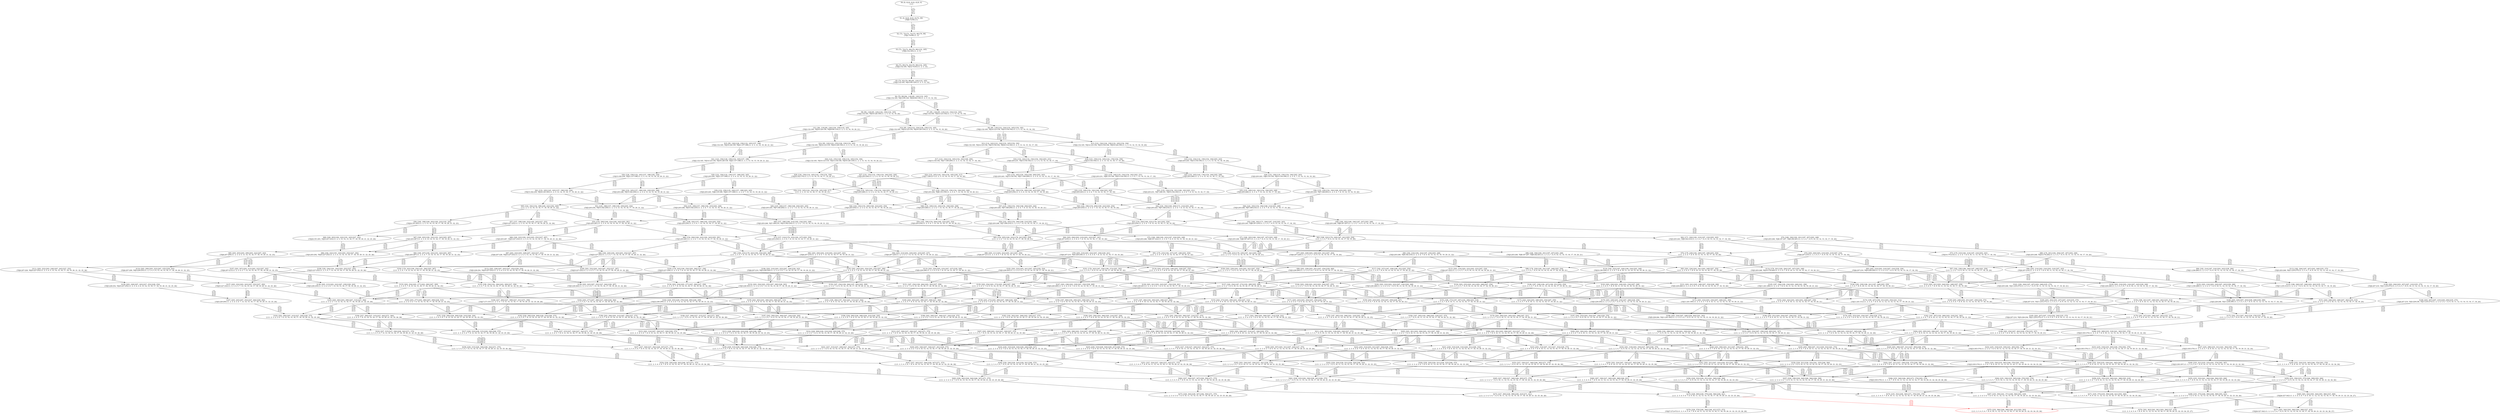 digraph {
	S0[label="S0: [0, 0] [0, 0] [0, 0] [0, 0] \n{}{}"];
	S1[label="S1: [0, 0] [0, 0] [0, 0] [72, 90] \n{T0J0:72-90}{1}"];
	S2[label="S2: [72, 72] [72, 72] [72, 90] [79, 99] \n{T0J1:79-99}{1, 2}"];
	S3[label="S3: [72, 72] [72, 90] [79, 99] [132, 165] \n{T0J2:132-165}{1, 2, 3}"];
	S4[label="S4: [72, 90] [74, 93] [79, 99] [132, 165] \n{T0J2:132-165, T0J12:74-93}{1, 2, 3, 13}"];
	S5[label="S5: [74, 93] [79, 99] [95, 120] [132, 165] \n{T0J2:132-165, T0J13:95-120}{1, 2, 3, 13, 14}"];
	S6[label="S6: [79, 99] [94, 118] [95, 120] [132, 165] \n{T0J2:132-165, T0J13:95-120, T0J18:94-118}{1, 2, 3, 13, 14, 19}"];
	S7[label="S7: [95, 118] [95, 118] [123, 154] [132, 165] \n{T0J2:132-165, T0J14:123-154}{1, 2, 3, 13, 14, 15, 19}"];
	S8[label="S8: [94, 118] [95, 120] [126, 159] [132, 165] \n{T0J2:132-165, T0J19:126-159}{1, 2, 3, 13, 14, 19, 20}"];
	S9[label="S9: [95, 118] [123, 154] [132, 165] [154, 192] \n{T0J2:132-165, T0J14:123-154, T0J15:154-192}{1, 2, 3, 13, 14, 15, 16, 19}"];
	S10[label="S10: [95, 120] [123, 154] [126, 159] [132, 165] \n{T0J2:132-165, T0J14:123-154, T0J19:126-159}{1, 2, 3, 13, 14, 15, 19, 20}"];
	S11[label="S11: [94, 119] [95, 120] [126, 159] [132, 165] \n{T0J2:132-165, T0J19:126-159, T0J20:94-119}{1, 2, 3, 13, 14, 19, 20, 21}"];
	S12[label="S12: [114, 142] [123, 154] [132, 165] [154, 192] \n{T0J2:132-165, T0J14:123-154, T0J15:154-192, T0J16:114-142}{1, 2, 3, 13, 14, 15, 16, 17, 19}"];
	S13[label="S13: [123, 154] [126, 159] [132, 165] [154, 194] \n{T0J2:132-165, T0J14:123-154, T0J15:154-194, T0J19:126-159}{1, 2, 3, 13, 14, 15, 16, 19, 20}"];
	S14[label="S14: [95, 120] [123, 155] [126, 159] [132, 165] \n{T0J2:132-165, T0J14:123-155, T0J19:126-159}{1, 2, 3, 13, 14, 15, 19, 20, 21}"];
	S15[label="S15: [95, 120] [126, 159] [132, 165] [157, 198] \n{T0J2:132-165, T0J19:126-159, T0J21:157-198}{1, 2, 3, 13, 14, 19, 20, 21, 22}"];
	S16[label="S16: [132, 142] [132, 154] [154, 192] [203, 231] \n{T0J3:203-231, T0J15:154-192}{1, 2, 3, 4, 13, 14, 15, 16, 17, 19}"];
	S17[label="S17: [123, 154] [132, 165] [154, 192] [160, 200] \n{T0J15:154-192, T0J17:160-200}{1, 2, 3, 13, 14, 15, 16, 17, 18, 19}"];
	S18[label="S18: [123, 159] [132, 165] [142, 178] [154, 194] \n{T0J15:154-194}{1, 2, 3, 13, 14, 15, 16, 17, 19, 20}"];
	S19[label="S19: [132, 154] [132, 159] [154, 194] [203, 243] \n{T0J3:203-243, T0J15:154-194}{1, 2, 3, 4, 13, 14, 15, 16, 19, 20}"];
	S20[label="S20: [123, 155] [126, 159] [132, 165] [154, 194] \n{T0J2:132-165, T0J14:123-155, T0J15:154-194, T0J19:126-159}{1, 2, 3, 13, 14, 15, 16, 19, 20, 21}"];
	S21[label="S21: [123, 156] [126, 159] [132, 165] [157, 198] \n{T0J2:132-165, T0J14:123-156, T0J19:126-159, T0J21:157-198}{1, 2, 3, 13, 14, 15, 19, 20, 21, 22}"];
	S22[label="S22: [132, 146] [135, 154] [154, 192] [203, 231] \n{T0J3:203-231, T0J6:135-146, T0J15:154-192}{1, 2, 3, 4, 7, 13, 14, 15, 16, 17, 19}"];
	S23[label="S23: [132, 165] [154, 192] [160, 200] [203, 243] \n{T0J3:203-243, T0J15:154-192, T0J17:160-200}{1, 2, 3, 4, 13, 14, 15, 16, 17, 18, 19}"];
	S24[label="S24: [132, 165] [142, 192] [154, 195] [160, 217] \n{T0J17:160-217}{1, 2, 3, 13, 14, 15, 16, 17, 18, 19, 20}"];
	S25[label="S25: [132, 165] [142, 178] [154, 194] [203, 248] \n{T0J3:203-248}{1, 2, 3, 4, 13, 14, 15, 16, 17, 19, 20}"];
	S26[label="S26: [132, 158] [135, 159] [154, 194] [203, 243] \n{T0J3:203-243, T0J6:135-158, T0J15:154-194}{1, 2, 3, 4, 7, 13, 14, 15, 16, 19, 20}"];
	S27[label="S27: [132, 155] [132, 159] [154, 194] [203, 244] \n{T0J3:203-244}{1, 2, 3, 4, 13, 14, 15, 16, 19, 20, 21}"];
	S28[label="S28: [126, 159] [132, 165] [142, 179] [154, 194] \n{T0J16:142-179}{1, 2, 3, 13, 14, 15, 16, 17, 19, 20, 21}"];
	S29[label="S29: [132, 156] [132, 159] [157, 198] [203, 245] \n{T0J3:203-245, T0J21:157-198}{1, 2, 3, 4, 13, 14, 15, 19, 20, 21, 22}"];
	S30[label="S30: [126, 159] [132, 165] [157, 198] [182, 230] \n{T0J15:182-230, T0J21:157-198}{1, 2, 3, 13, 14, 15, 16, 19, 20, 21, 22}"];
	S31[label="S31: [135, 154] [154, 191] [168, 192] [203, 231] \n{T0J3:203-231, T0J7:168-191, T0J15:154-192}{1, 2, 3, 4, 7, 8, 13, 14, 15, 16, 17, 19}"];
	S32[label="S32: [135, 169] [154, 192] [160, 204] [203, 243] \n{T0J3:203-243}{1, 2, 3, 4, 7, 13, 14, 15, 16, 17, 18, 19}"];
	S33[label="S33: [142, 192] [154, 200] [160, 222] [203, 254] \n{T0J3:203-254}{1, 2, 3, 4, 13, 14, 15, 16, 17, 18, 19, 20}"];
	S34[label="S34: [132, 165] [142, 192] [154, 195] [160, 217] \n{}{1, 2, 3, 13, 14, 15, 16, 17, 18, 19, 20, 21}"];
	S35[label="S35: [135, 169] [142, 182] [154, 194] [203, 248] \n{T0J3:203-248}{1, 2, 3, 4, 7, 13, 14, 15, 16, 17, 19, 20}"];
	S36[label="S36: [135, 159] [154, 194] [168, 203] [203, 243] \n{T0J3:203-243, T0J7:168-203}{1, 2, 3, 4, 7, 8, 13, 14, 15, 16, 19, 20}"];
	S37[label="S37: [132, 159] [135, 159] [154, 194] [203, 244] \n{T0J3:203-244, T0J6:135-159}{1, 2, 3, 4, 7, 13, 14, 15, 16, 19, 20, 21}"];
	S38[label="S38: [132, 165] [142, 179] [154, 194] [203, 248] \n{T0J3:203-248}{1, 2, 3, 4, 13, 14, 15, 16, 17, 19, 20, 21}"];
	S39[label="S39: [132, 159] [135, 160] [157, 198] [203, 245] \n{T0J3:203-245, T0J6:135-160, T0J21:157-198}{1, 2, 3, 4, 7, 13, 14, 15, 19, 20, 21, 22}"];
	S40[label="S40: [132, 165] [157, 198] [182, 230] [203, 248] \n{T0J3:203-248, T0J15:182-230}{1, 2, 3, 4, 13, 14, 15, 16, 19, 20, 21, 22}"];
	S41[label="S41: [132, 165] [145, 183] [157, 198] [182, 230] \n{T0J15:182-230, T0J16:145-183}{1, 2, 3, 13, 14, 15, 16, 17, 19, 20, 21, 22}"];
	S42[label="S42: [154, 192] [160, 204] [171, 214] [203, 243] \n{T0J3:203-243, T0J7:168-214}{1, 2, 3, 4, 7, 8, 13, 14, 15, 16, 17, 18, 19}"];
	S43[label="S43: [142, 196] [154, 204] [160, 222] [203, 254] \n{T0J3:203-254}{1, 2, 3, 4, 7, 13, 14, 15, 16, 17, 18, 19, 20}"];
	S44[label="S44: [142, 192] [154, 200] [160, 222] [203, 254] \n{T0J3:203-254}{1, 2, 3, 4, 13, 14, 15, 16, 17, 18, 19, 20, 21}"];
	S45[label="S45: [142, 192] [154, 198] [160, 222] [182, 243] \n{}{1, 2, 3, 13, 14, 15, 16, 17, 18, 19, 20, 21, 22}"];
	S46[label="S46: [142, 183] [154, 194] [168, 214] [203, 248] \n{T0J3:203-248, T0J7:168-214}{1, 2, 3, 4, 7, 8, 13, 14, 15, 16, 17, 19, 20}"];
	S47[label="S47: [135, 159] [154, 194] [168, 204] [203, 244] \n{T0J3:203-244, T0J7:168-204}{1, 2, 3, 4, 7, 8, 13, 14, 15, 16, 19, 20, 21}"];
	S48[label="S48: [135, 169] [142, 183] [154, 194] [203, 248] \n{T0J3:203-248}{1, 2, 3, 4, 7, 13, 14, 15, 16, 17, 19, 20, 21}"];
	S49[label="S49: [135, 160] [157, 198] [168, 204] [203, 245] \n{T0J3:203-245, T0J7:168-204}{1, 2, 3, 4, 7, 8, 13, 14, 15, 19, 20, 21, 22}"];
	S50[label="S50: [135, 169] [157, 198] [182, 233] [203, 248] \n{T0J3:203-248, T0J15:182-233}{1, 2, 3, 4, 7, 13, 14, 15, 16, 19, 20, 21, 22}"];
	S51[label="S51: [145, 188] [157, 198] [182, 230] [203, 254] \n{T0J3:203-254, T0J15:182-230}{1, 2, 3, 4, 13, 14, 15, 16, 17, 19, 20, 21, 22}"];
	S52[label="S52: [168, 192] [171, 204] [187, 216] [203, 243] \n{T0J3:203-243, T0J8:187-216}{1, 2, 3, 4, 7, 8, 9, 13, 14, 15, 16, 17, 18, 19}"];
	S53[label="S53: [154, 204] [160, 222] [178, 241] [203, 254] \n{T0J3:203-254}{1, 2, 3, 4, 7, 8, 13, 14, 15, 16, 17, 18, 19, 20}"];
	S54[label="S54: [142, 196] [154, 204] [160, 222] [203, 254] \n{T0J3:203-254}{1, 2, 3, 4, 7, 13, 14, 15, 16, 17, 18, 19, 20, 21}"];
	S55[label="S55: [154, 200] [160, 222] [182, 243] [203, 281] \n{T0J3:203-281}{1, 2, 3, 4, 13, 14, 15, 16, 17, 18, 19, 20, 21, 22}"];
	S56[label="S56: [160, 198] [160, 203] [182, 222] [191, 243] \n{T0J24:191-203}{1, 2, 3, 13, 14, 15, 16, 17, 18, 19, 20, 21, 22, 25}"];
	S57[label="S57: [157, 198] [160, 222] [182, 243] [227, 252] \n{T0J25:227-252}{1, 2, 3, 13, 14, 15, 16, 17, 18, 19, 20, 21, 22, 26}"];
	S58[label="S58: [168, 183] [168, 194] [187, 207] [203, 248] \n{T0J3:203-248, T0J8:187-207}{1, 2, 3, 4, 7, 8, 9, 13, 14, 15, 16, 17, 19, 20}"];
	S59[label="S59: [142, 183] [154, 194] [168, 214] [203, 248] \n{T0J3:203-248, T0J7:168-214}{1, 2, 3, 4, 7, 8, 13, 14, 15, 16, 17, 19, 20, 21}"];
	S60[label="S60: [157, 198] [168, 214] [182, 234] [203, 248] \n{T0J3:203-248, T0J7:168-214, T0J15:182-234}{1, 2, 3, 4, 7, 8, 13, 14, 15, 16, 19, 20, 21, 22}"];
	S61[label="S61: [148, 192] [157, 198] [182, 233] [203, 254] \n{T0J3:203-254}{1, 2, 3, 4, 7, 13, 14, 15, 16, 17, 19, 20, 21, 22}"];
	S62[label="S62: [171, 204] [182, 210] [187, 216] [203, 243] \n{T0J3:203-243, T0J9:182-210}{1, 2, 3, 4, 7, 8, 9, 10, 13, 14, 15, 16, 17, 18, 19}"];
	S63[label="S63: [168, 222] [178, 228] [187, 241] [203, 254] \n{}{1, 2, 3, 4, 7, 8, 9, 13, 14, 15, 16, 17, 18, 19, 20}"];
	S64[label="S64: [203, 204] [203, 210] [203, 222] [207, 241] \n{T0J4:207-210}{1, 2, 3, 4, 5, 7, 8, 13, 14, 15, 16, 17, 18, 19, 20}"];
	S65[label="S65: [154, 205] [160, 222] [178, 241] [203, 254] \n{}{1, 2, 3, 4, 7, 8, 13, 14, 15, 16, 17, 18, 19, 20, 21}"];
	S66[label="S66: [154, 204] [160, 222] [182, 243] [203, 281] \n{T0J3:203-281}{1, 2, 3, 4, 7, 13, 14, 15, 16, 17, 18, 19, 20, 21, 22}"];
	S67[label="S67: [160, 203] [182, 222] [191, 243] [203, 287] \n{T0J3:203-287}{1, 2, 3, 4, 13, 14, 15, 16, 17, 18, 19, 20, 21, 22, 25}"];
	S68[label="S68: [160, 222] [182, 243] [203, 252] [227, 287] \n{T0J3:203-287, T0J25:227-252}{1, 2, 3, 4, 13, 14, 15, 16, 17, 18, 19, 20, 21, 22, 26}"];
	S69[label="S69: [160, 203] [182, 222] [191, 243] [227, 252] \n{T0J24:191-203, T0J25:227-252}{1, 2, 3, 13, 14, 15, 16, 17, 18, 19, 20, 21, 22, 25, 26}"];
	S70[label="S70: [168, 194] [182, 201] [187, 207] [203, 248] \n{T0J3:203-248, T0J8:187-207, T0J9:182-201}{1, 2, 3, 4, 7, 8, 9, 10, 13, 14, 15, 16, 17, 19, 20}"];
	S71[label="S71: [168, 183] [168, 194] [187, 207] [203, 248] \n{T0J3:203-248, T0J8:187-207}{1, 2, 3, 4, 7, 8, 9, 13, 14, 15, 16, 17, 19, 20, 21}"];
	S72[label="S72: [168, 198] [182, 222] [187, 234] [203, 248] \n{T0J3:203-248, T0J8:187-222}{1, 2, 3, 4, 7, 8, 9, 13, 14, 15, 16, 19, 20, 21, 22}"];
	S73[label="S73: [157, 214] [176, 233] [182, 237] [203, 254] \n{T0J3:203-254}{1, 2, 3, 4, 7, 8, 13, 14, 15, 16, 17, 19, 20, 21, 22}"];
	S74[label="S74: [203, 204] [203, 210] [203, 210] [207, 216] \n{T0J4:207-210}{1, 2, 3, 4, 5, 7, 8, 9, 10, 13, 14, 15, 16, 17, 18, 19}"];
	S75[label="S75: [179, 210] [182, 214] [187, 216] [203, 243] \n{T0J10:179-214}{1, 2, 3, 4, 7, 8, 9, 10, 11, 13, 14, 15, 16, 17, 18, 19}"];
	S76[label="S76: [178, 228] [182, 240] [187, 248] [203, 254] \n{}{1, 2, 3, 4, 7, 8, 9, 10, 13, 14, 15, 16, 17, 18, 19, 20}"];
	S77[label="S77: [203, 228] [203, 228] [203, 241] [207, 254] \n{T0J4:207-228}{1, 2, 3, 4, 5, 7, 8, 9, 13, 14, 15, 16, 17, 18, 19, 20}"];
	S78[label="S78: [168, 223] [178, 229] [187, 241] [203, 254] \n{}{1, 2, 3, 4, 7, 8, 9, 13, 14, 15, 16, 17, 18, 19, 20, 21}"];
	S79[label="S79: [203, 210] [203, 222] [207, 236] [228, 241] \n{T0J4:207-210, T0J5:228-236}{1, 2, 3, 4, 5, 6, 7, 8, 13, 14, 15, 16, 17, 18, 19, 20}"];
	S80[label="S80: [203, 211] [203, 222] [203, 241] [207, 254] \n{T0J4:207-211}{1, 2, 3, 4, 5, 7, 8, 13, 14, 15, 16, 17, 18, 19, 20, 21}"];
	S81[label="S81: [160, 233] [178, 243] [190, 254] [203, 284] \n{}{1, 2, 3, 4, 7, 8, 13, 14, 15, 16, 17, 18, 19, 20, 21, 22}"];
	S82[label="S82: [203, 204] [203, 210] [203, 222] [207, 243] \n{T0J4:207-210}{1, 2, 3, 4, 5, 7, 13, 14, 15, 16, 17, 18, 19, 20, 21, 22}"];
	S83[label="S83: [160, 207] [182, 222] [191, 243] [203, 287] \n{T0J3:203-287}{1, 2, 3, 4, 7, 13, 14, 15, 16, 17, 18, 19, 20, 21, 22, 25}"];
	S84[label="S84: [160, 226] [182, 243] [203, 252] [227, 287] \n{T0J25:227-252}{1, 2, 3, 4, 7, 13, 14, 15, 16, 17, 18, 19, 20, 21, 22, 26}"];
	S85[label="S85: [203, 203] [203, 209] [203, 222] [207, 243] \n{T0J4:207-209}{1, 2, 3, 4, 5, 13, 14, 15, 16, 17, 18, 19, 20, 21, 22, 25}"];
	S86[label="S86: [182, 222] [191, 243] [203, 252] [227, 292] \n{T0J3:203-292, T0J25:227-252}{1, 2, 3, 4, 13, 14, 15, 16, 17, 18, 19, 20, 21, 22, 25, 26}"];
	S87[label="S87: [203, 222] [203, 228] [207, 243] [227, 252] \n{T0J4:207-228, T0J25:227-252}{1, 2, 3, 4, 5, 13, 14, 15, 16, 17, 18, 19, 20, 21, 22, 26}"];
	S88[label="S88: [176, 201] [182, 204] [187, 207] [203, 248] \n{T0J3:203-248, T0J10:176-204}{1, 2, 3, 4, 7, 8, 9, 10, 11, 13, 14, 15, 16, 17, 19, 20}"];
	S89[label="S89: [168, 194] [182, 201] [187, 207] [203, 248] \n{T0J3:203-248, T0J8:187-207, T0J9:182-201}{1, 2, 3, 4, 7, 8, 9, 10, 13, 14, 15, 16, 17, 19, 20, 21}"];
	S90[label="S90: [182, 216] [182, 222] [187, 234] [203, 248] \n{T0J3:203-248, T0J9:182-216}{1, 2, 3, 4, 7, 8, 9, 10, 13, 14, 15, 16, 19, 20, 21, 22}"];
	S91[label="S91: [176, 233] [182, 237] [187, 238] [203, 254] \n{}{1, 2, 3, 4, 7, 8, 9, 13, 14, 15, 16, 17, 19, 20, 21, 22}"];
	S92[label="S92: [203, 214] [203, 220] [203, 233] [207, 237] \n{T0J4:207-220}{1, 2, 3, 4, 5, 7, 8, 13, 14, 15, 16, 17, 19, 20, 21, 22}"];
	S93[label="S93: [203, 210] [203, 210] [207, 216] [228, 236] \n{T0J4:207-210, T0J5:228-236}{1, 2, 3, 4, 5, 6, 7, 8, 9, 10, 13, 14, 15, 16, 17, 18, 19}"];
	S94[label="S94: [203, 214] [203, 216] [203, 216] [207, 243] \n{T0J4:207-216}{1, 2, 3, 4, 5, 7, 8, 9, 10, 11, 13, 14, 15, 16, 17, 18, 19}"];
	S95[label="S95: [203, 234] [203, 241] [203, 248] [207, 254] \n{}{1, 2, 3, 4, 5, 7, 8, 9, 10, 13, 14, 15, 16, 17, 18, 19, 20}"];
	S96[label="S96: [182, 214] [187, 216] [203, 243] [238, 284] \n{T0J11:238-284}{1, 2, 3, 4, 7, 8, 9, 10, 11, 12, 13, 14, 15, 16, 17, 18, 19}"];
	S97[label="S97: [182, 238] [186, 240] [187, 248] [203, 259] \n{}{1, 2, 3, 4, 7, 8, 9, 10, 11, 13, 14, 15, 16, 17, 18, 19, 20}"];
	S98[label="S98: [178, 229] [182, 241] [187, 248] [203, 254] \n{}{1, 2, 3, 4, 7, 8, 9, 10, 13, 14, 15, 16, 17, 18, 19, 20, 21}"];
	S99[label="S99: [203, 228] [203, 241] [207, 254] [228, 260] \n{T0J5:228-260}{1, 2, 3, 4, 5, 6, 7, 8, 9, 13, 14, 15, 16, 17, 18, 19, 20}"];
	S100[label="S100: [203, 229] [203, 235] [203, 241] [207, 254] \n{}{1, 2, 3, 4, 5, 7, 8, 9, 13, 14, 15, 16, 17, 18, 19, 20, 21}"];
	S101[label="S101: [178, 243] [187, 254] [190, 273] [203, 302] \n{}{1, 2, 3, 4, 7, 8, 9, 13, 14, 15, 16, 17, 18, 19, 20, 21, 22}"];
	S102[label="S102: [203, 222] [203, 241] [207, 243] [228, 254] \n{T0J5:228-243}{1, 2, 3, 4, 5, 6, 7, 8, 13, 14, 15, 16, 17, 18, 19, 20, 21}"];
	S103[label="S103: [203, 243] [203, 254] [203, 255] [207, 290] \n{}{1, 2, 3, 4, 5, 7, 8, 13, 14, 15, 16, 17, 18, 19, 20, 21, 22}"];
	S104[label="S104: [178, 243] [190, 254] [191, 284] [203, 287] \n{}{1, 2, 3, 4, 7, 8, 13, 14, 15, 16, 17, 18, 19, 20, 21, 22, 25}"];
	S105[label="S105: [178, 243] [190, 254] [203, 284] [227, 336] \n{T0J25:227-336}{1, 2, 3, 4, 7, 8, 13, 14, 15, 16, 17, 18, 19, 20, 21, 22, 26}"];
	S106[label="S106: [203, 210] [203, 222] [207, 236] [228, 243] \n{T0J4:207-210, T0J5:228-236}{1, 2, 3, 4, 5, 6, 7, 13, 14, 15, 16, 17, 18, 19, 20, 21, 22}"];
	S107[label="S107: [203, 207] [203, 213] [203, 222] [207, 243] \n{T0J4:207-213}{1, 2, 3, 4, 5, 7, 13, 14, 15, 16, 17, 18, 19, 20, 21, 22, 25}"];
	S108[label="S108: [182, 226] [191, 243] [203, 252] [227, 292] \n{T0J25:227-252}{1, 2, 3, 4, 7, 13, 14, 15, 16, 17, 18, 19, 20, 21, 22, 25, 26}"];
	S109[label="S109: [203, 232] [203, 243] [207, 252] [227, 287] \n{T0J25:227-252}{1, 2, 3, 4, 5, 7, 13, 14, 15, 16, 17, 18, 19, 20, 21, 22, 26}"];
	S110[label="S110: [203, 209] [203, 222] [207, 235] [228, 243] \n{T0J4:207-209, T0J5:228-235}{1, 2, 3, 4, 5, 6, 13, 14, 15, 16, 17, 18, 19, 20, 21, 22, 25}"];
	S111[label="S111: [203, 222] [203, 228] [207, 243] [227, 252] \n{T0J4:207-228, T0J25:227-252}{1, 2, 3, 4, 5, 13, 14, 15, 16, 17, 18, 19, 20, 21, 22, 25, 26}"];
	S112[label="S112: [203, 228] [207, 243] [227, 252] [228, 254] \n{T0J5:228-254, T0J25:227-252}{1, 2, 3, 4, 5, 6, 13, 14, 15, 16, 17, 18, 19, 20, 21, 22, 26}"];
	S113[label="S113: [182, 204] [187, 207] [203, 248] [235, 275] \n{T0J3:203-248, T0J11:235-275}{1, 2, 3, 4, 7, 8, 9, 10, 11, 12, 13, 14, 15, 16, 17, 19, 20}"];
	S114[label="S114: [176, 201] [182, 204] [187, 207] [203, 248] \n{T0J3:203-248, T0J10:176-204}{1, 2, 3, 4, 7, 8, 9, 10, 11, 13, 14, 15, 16, 17, 19, 20, 21}"];
	S115[label="S115: [203, 216] [203, 222] [203, 222] [207, 234] \n{T0J4:207-222}{1, 2, 3, 4, 5, 7, 8, 9, 10, 13, 14, 15, 16, 19, 20, 21, 22}"];
	S116[label="S116: [182, 222] [187, 226] [190, 234] [203, 248] \n{T0J10:190-226}{1, 2, 3, 4, 7, 8, 9, 10, 11, 13, 14, 15, 16, 19, 20, 21, 22}"];
	S117[label="S117: [182, 237] [187, 238] [190, 251] [203, 254] \n{}{1, 2, 3, 4, 7, 8, 9, 10, 13, 14, 15, 16, 17, 19, 20, 21, 22}"];
	S118[label="S118: [203, 237] [203, 238] [203, 239] [207, 254] \n{}{1, 2, 3, 4, 5, 7, 8, 9, 13, 14, 15, 16, 17, 19, 20, 21, 22}"];
	S119[label="S119: [203, 220] [203, 233] [207, 237] [228, 246] \n{T0J5:228-246}{1, 2, 3, 4, 5, 6, 7, 8, 13, 14, 15, 16, 17, 19, 20, 21, 22}"];
	S120[label="S120: [203, 216] [203, 216] [207, 243] [228, 246] \n{T0J5:228-246}{1, 2, 3, 4, 5, 6, 7, 8, 9, 10, 11, 13, 14, 15, 16, 17, 18, 19}"];
	S121[label="S121: [203, 241] [203, 248] [207, 254] [228, 266] \n{T0J5:228-266}{1, 2, 3, 4, 5, 6, 7, 8, 9, 10, 13, 14, 15, 16, 17, 18, 19, 20}"];
	S122[label="S122: [203, 216] [203, 220] [207, 243] [238, 288] \n{T0J11:238-288}{1, 2, 3, 4, 5, 7, 8, 9, 10, 11, 12, 13, 14, 15, 16, 17, 18, 19}"];
	S123[label="S123: [203, 241] [203, 244] [203, 248] [207, 259] \n{}{1, 2, 3, 4, 5, 7, 8, 9, 10, 11, 13, 14, 15, 16, 17, 18, 19, 20}"];
	S124[label="S124: [203, 235] [203, 241] [203, 248] [207, 254] \n{}{1, 2, 3, 4, 5, 7, 8, 9, 10, 13, 14, 15, 16, 17, 18, 19, 20, 21}"];
	S125[label="S125: [186, 240] [187, 248] [203, 262] [235, 312] \n{T0J11:235-312}{1, 2, 3, 4, 7, 8, 9, 10, 11, 12, 13, 14, 15, 16, 17, 18, 19, 20}"];
	S126[label="S126: [182, 239] [186, 241] [187, 248] [203, 259] \n{}{1, 2, 3, 4, 7, 8, 9, 10, 11, 13, 14, 15, 16, 17, 18, 19, 20, 21}"];
	S127[label="S127: [182, 254] [187, 273] [192, 289] [203, 308] \n{}{1, 2, 3, 4, 7, 8, 9, 10, 13, 14, 15, 16, 17, 18, 19, 20, 21, 22}"];
	S128[label="S128: [203, 241] [203, 243] [207, 254] [228, 261] \n{T0J5:228-261}{1, 2, 3, 4, 5, 6, 7, 8, 9, 13, 14, 15, 16, 17, 18, 19, 20, 21}"];
	S129[label="S129: [203, 254] [203, 273] [203, 290] [207, 308] \n{}{1, 2, 3, 4, 5, 7, 8, 9, 13, 14, 15, 16, 17, 18, 19, 20, 21, 22}"];
	S130[label="S130: [187, 254] [190, 284] [197, 302] [203, 309] \n{}{1, 2, 3, 4, 7, 8, 9, 13, 14, 15, 16, 17, 18, 19, 20, 21, 22, 25}"];
	S131[label="S131: [187, 254] [190, 284] [203, 302] [227, 358] \n{}{1, 2, 3, 4, 7, 8, 9, 13, 14, 15, 16, 17, 18, 19, 20, 21, 22, 26}"];
	S132[label="S132: [203, 254] [203, 255] [207, 290] [228, 303] \n{T0J5:228-303}{1, 2, 3, 4, 5, 6, 7, 8, 13, 14, 15, 16, 17, 18, 19, 20, 21, 22}"];
	S133[label="S133: [203, 254] [203, 277] [203, 290] [207, 309] \n{}{1, 2, 3, 4, 5, 7, 8, 13, 14, 15, 16, 17, 18, 19, 20, 21, 22, 25}"];
	S134[label="S134: [203, 254] [203, 277] [207, 290] [227, 358] \n{}{1, 2, 3, 4, 5, 7, 8, 13, 14, 15, 16, 17, 18, 19, 20, 21, 22, 26}"];
	S135[label="S135: [190, 254] [191, 284] [203, 309] [227, 358] \n{}{1, 2, 3, 4, 7, 8, 13, 14, 15, 16, 17, 18, 19, 20, 21, 22, 25, 26}"];
	S136[label="S136: [203, 213] [203, 222] [207, 239] [228, 243] \n{T0J5:228-239}{1, 2, 3, 4, 5, 6, 7, 13, 14, 15, 16, 17, 18, 19, 20, 21, 22, 25}"];
	S137[label="S137: [203, 232] [203, 243] [207, 252] [227, 292] \n{T0J25:227-252}{1, 2, 3, 4, 5, 7, 13, 14, 15, 16, 17, 18, 19, 20, 21, 22, 25, 26}"];
	S138[label="S138: [203, 243] [207, 252] [227, 264] [228, 287] \n{T0J5:228-264}{1, 2, 3, 4, 5, 6, 7, 13, 14, 15, 16, 17, 18, 19, 20, 21, 22, 26}"];
	S139[label="S139: [203, 228] [207, 243] [227, 252] [228, 254] \n{T0J5:228-254, T0J25:227-252}{1, 2, 3, 4, 5, 6, 13, 14, 15, 16, 17, 18, 19, 20, 21, 22, 25, 26}"];
	S140[label="S140: [203, 204] [203, 207] [207, 210] [235, 275] \n{T0J4:207-210, T0J11:235-275}{1, 2, 3, 4, 5, 7, 8, 9, 10, 11, 12, 13, 14, 15, 16, 17, 19, 20}"];
	S141[label="S141: [182, 204] [187, 207] [203, 248] [235, 275] \n{T0J3:203-248, T0J11:235-275}{1, 2, 3, 4, 7, 8, 9, 10, 11, 12, 13, 14, 15, 16, 17, 19, 20, 21}"];
	S142[label="S142: [203, 222] [203, 222] [207, 234] [228, 248] \n{T0J5:228-248}{1, 2, 3, 4, 5, 6, 7, 8, 9, 10, 13, 14, 15, 16, 19, 20, 21, 22}"];
	S143[label="S143: [203, 226] [203, 228] [203, 234] [207, 248] \n{}{1, 2, 3, 4, 5, 7, 8, 9, 10, 11, 13, 14, 15, 16, 19, 20, 21, 22}"];
	S144[label="S144: [203, 238] [203, 243] [203, 254] [207, 255] \n{}{1, 2, 3, 4, 5, 7, 8, 9, 10, 13, 14, 15, 16, 17, 19, 20, 21, 22}"];
	S145[label="S145: [187, 226] [190, 234] [203, 248] [241, 296] \n{T0J11:241-296}{1, 2, 3, 4, 7, 8, 9, 10, 11, 12, 13, 14, 15, 16, 19, 20, 21, 22}"];
	S146[label="S146: [187, 238] [190, 247] [190, 251] [203, 254] \n{}{1, 2, 3, 4, 7, 8, 9, 10, 11, 13, 14, 15, 16, 17, 19, 20, 21, 22}"];
	S147[label="S147: [203, 238] [203, 239] [207, 254] [228, 269] \n{T0J5:228-269}{1, 2, 3, 4, 5, 6, 7, 8, 9, 13, 14, 15, 16, 17, 19, 20, 21, 22}"];
	S148[label="S148: [203, 220] [207, 243] [228, 248] [238, 290] \n{T0J5:228-248, T0J11:238-290}{1, 2, 3, 4, 5, 6, 7, 8, 9, 10, 11, 12, 13, 14, 15, 16, 17, 18, 19}"];
	S149[label="S149: [203, 248] [203, 251] [207, 259] [228, 273] \n{}{1, 2, 3, 4, 5, 6, 7, 8, 9, 10, 11, 13, 14, 15, 16, 17, 18, 19, 20}"];
	S150[label="S150: [203, 243] [203, 254] [207, 259] [228, 267] \n{}{1, 2, 3, 4, 5, 6, 7, 8, 9, 10, 13, 14, 15, 16, 17, 18, 19, 20, 21}"];
	S151[label="S151: [203, 246] [203, 248] [207, 262] [235, 315] \n{}{1, 2, 3, 4, 5, 7, 8, 9, 10, 11, 12, 13, 14, 15, 16, 17, 18, 19, 20}"];
	S152[label="S152: [203, 242] [203, 245] [203, 248] [207, 259] \n{}{1, 2, 3, 4, 5, 7, 8, 9, 10, 11, 13, 14, 15, 16, 17, 18, 19, 20, 21}"];
	S153[label="S153: [203, 273] [203, 290] [203, 295] [207, 314] \n{}{1, 2, 3, 4, 5, 7, 8, 9, 10, 13, 14, 15, 16, 17, 18, 19, 20, 21, 22}"];
	S154[label="S154: [186, 241] [187, 248] [203, 262] [235, 313] \n{}{1, 2, 3, 4, 7, 8, 9, 10, 11, 12, 13, 14, 15, 16, 17, 18, 19, 20, 21}"];
	S155[label="S155: [186, 273] [187, 287] [192, 289] [203, 318] \n{}{1, 2, 3, 4, 7, 8, 9, 10, 11, 13, 14, 15, 16, 17, 18, 19, 20, 21, 22}"];
	S156[label="S156: [187, 284] [192, 295] [201, 308] [203, 315] \n{}{1, 2, 3, 4, 7, 8, 9, 10, 13, 14, 15, 16, 17, 18, 19, 20, 21, 22, 25}"];
	S157[label="S157: [187, 284] [192, 295] [203, 308] [227, 364] \n{}{1, 2, 3, 4, 7, 8, 9, 10, 13, 14, 15, 16, 17, 18, 19, 20, 21, 22, 26}"];
	S158[label="S158: [203, 273] [203, 290] [207, 308] [228, 320] \n{}{1, 2, 3, 4, 5, 6, 7, 8, 9, 13, 14, 15, 16, 17, 18, 19, 20, 21, 22}"];
	S159[label="S159: [203, 283] [203, 290] [203, 308] [207, 315] \n{}{1, 2, 3, 4, 5, 7, 8, 9, 13, 14, 15, 16, 17, 18, 19, 20, 21, 22, 25}"];
	S160[label="S160: [203, 283] [203, 290] [207, 308] [227, 364] \n{}{1, 2, 3, 4, 5, 7, 8, 9, 13, 14, 15, 16, 17, 18, 19, 20, 21, 22, 26}"];
	S161[label="S161: [190, 284] [197, 302] [203, 315] [227, 364] \n{}{1, 2, 3, 4, 7, 8, 9, 13, 14, 15, 16, 17, 18, 19, 20, 21, 22, 25, 26}"];
	S162[label="S162: [228, 255] [228, 276] [228, 290] [246, 299] \n{T0J22:246-299}{1, 2, 3, 4, 5, 6, 7, 8, 13, 14, 15, 16, 17, 18, 19, 20, 21, 22, 23}"];
	S163[label="S163: [203, 277] [203, 290] [207, 309] [228, 315] \n{}{1, 2, 3, 4, 5, 6, 7, 8, 13, 14, 15, 16, 17, 18, 19, 20, 21, 22, 25}"];
	S164[label="S164: [203, 277] [207, 290] [227, 309] [228, 364] \n{}{1, 2, 3, 4, 5, 6, 7, 8, 13, 14, 15, 16, 17, 18, 19, 20, 21, 22, 26}"];
	S165[label="S165: [203, 283] [203, 290] [207, 315] [227, 364] \n{}{1, 2, 3, 4, 5, 7, 8, 13, 14, 15, 16, 17, 18, 19, 20, 21, 22, 25, 26}"];
	S166[label="S166: [227, 284] [227, 309] [227, 331] [271, 358] \n{T0J27:271-331}{1, 2, 3, 4, 7, 8, 13, 14, 15, 16, 17, 18, 19, 20, 21, 22, 25, 26, 28}"];
	S167[label="S167: [203, 243] [207, 252] [227, 264] [228, 292] \n{T0J5:228-264}{1, 2, 3, 4, 5, 6, 7, 13, 14, 15, 16, 17, 18, 19, 20, 21, 22, 25, 26}"];
	S168[label="S168: [203, 207] [207, 210] [228, 236] [235, 275] \n{T0J4:207-210, T0J5:228-236, T0J11:235-275}{1, 2, 3, 4, 5, 6, 7, 8, 9, 10, 11, 12, 13, 14, 15, 16, 17, 19, 20}"];
	S169[label="S169: [203, 204] [203, 207] [207, 210] [235, 275] \n{T0J4:207-210, T0J11:235-275}{1, 2, 3, 4, 5, 7, 8, 9, 10, 11, 12, 13, 14, 15, 16, 17, 19, 20, 21}"];
	S170[label="S170: [203, 228] [203, 234] [207, 248] [228, 258] \n{T0J5:228-258}{1, 2, 3, 4, 5, 6, 7, 8, 9, 10, 11, 13, 14, 15, 16, 19, 20, 21, 22}"];
	S171[label="S171: [203, 243] [203, 254] [207, 256] [228, 270] \n{}{1, 2, 3, 4, 5, 6, 7, 8, 9, 10, 13, 14, 15, 16, 17, 19, 20, 21, 22}"];
	S172[label="S172: [203, 232] [203, 234] [207, 248] [241, 300] \n{T0J11:241-300}{1, 2, 3, 4, 5, 7, 8, 9, 10, 11, 12, 13, 14, 15, 16, 19, 20, 21, 22}"];
	S173[label="S173: [203, 244] [203, 248] [203, 254] [207, 255] \n{}{1, 2, 3, 4, 5, 7, 8, 9, 10, 11, 13, 14, 15, 16, 17, 19, 20, 21, 22}"];
	S174[label="S174: [190, 247] [190, 251] [203, 254] [241, 312] \n{T0J11:241-312}{1, 2, 3, 4, 7, 8, 9, 10, 11, 12, 13, 14, 15, 16, 17, 19, 20, 21, 22}"];
	S175[label="S175: [203, 251] [207, 262] [228, 278] [235, 322] \n{}{1, 2, 3, 4, 5, 6, 7, 8, 9, 10, 11, 12, 13, 14, 15, 16, 17, 18, 19, 20}"];
	S176[label="S176: [203, 253] [203, 254] [207, 259] [228, 274] \n{}{1, 2, 3, 4, 5, 6, 7, 8, 9, 10, 11, 13, 14, 15, 16, 17, 18, 19, 20, 21}"];
	S177[label="S177: [203, 290] [203, 306] [207, 314] [228, 322] \n{}{1, 2, 3, 4, 5, 6, 7, 8, 9, 10, 13, 14, 15, 16, 17, 18, 19, 20, 21, 22}"];
	S178[label="S178: [203, 247] [203, 248] [207, 262] [235, 316] \n{}{1, 2, 3, 4, 5, 7, 8, 9, 10, 11, 12, 13, 14, 15, 16, 17, 18, 19, 20, 21}"];
	S179[label="S179: [203, 290] [203, 295] [203, 298] [207, 321] \n{}{1, 2, 3, 4, 5, 7, 8, 9, 10, 11, 13, 14, 15, 16, 17, 18, 19, 20, 21, 22}"];
	S180[label="S180: [203, 294] [203, 306] [203, 314] [207, 326] \n{}{1, 2, 3, 4, 5, 7, 8, 9, 10, 13, 14, 15, 16, 17, 18, 19, 20, 21, 22, 25}"];
	S181[label="S181: [203, 294] [203, 306] [207, 314] [227, 375] \n{}{1, 2, 3, 4, 5, 7, 8, 9, 10, 13, 14, 15, 16, 17, 18, 19, 20, 21, 22, 26}"];
	S182[label="S182: [187, 287] [192, 289] [203, 318] [241, 362] \n{}{1, 2, 3, 4, 7, 8, 9, 10, 11, 12, 13, 14, 15, 16, 17, 18, 19, 20, 21, 22}"];
	S183[label="S183: [187, 295] [192, 298] [201, 318] [203, 326] \n{}{1, 2, 3, 4, 7, 8, 9, 10, 11, 13, 14, 15, 16, 17, 18, 19, 20, 21, 22, 25}"];
	S184[label="S184: [187, 295] [192, 298] [203, 318] [227, 375] \n{}{1, 2, 3, 4, 7, 8, 9, 10, 11, 13, 14, 15, 16, 17, 18, 19, 20, 21, 22, 26}"];
	S185[label="S185: [192, 302] [201, 308] [203, 326] [227, 375] \n{}{1, 2, 3, 4, 7, 8, 9, 10, 13, 14, 15, 16, 17, 18, 19, 20, 21, 22, 25, 26}"];
	S186[label="S186: [228, 290] [228, 308] [228, 310] [246, 320] \n{}{1, 2, 3, 4, 5, 6, 7, 8, 9, 13, 14, 15, 16, 17, 18, 19, 20, 21, 22, 23}"];
	S187[label="S187: [203, 290] [203, 309] [207, 320] [228, 326] \n{}{1, 2, 3, 4, 5, 6, 7, 8, 9, 13, 14, 15, 16, 17, 18, 19, 20, 21, 22, 25}"];
	S188[label="S188: [203, 290] [207, 309] [227, 320] [228, 375] \n{}{1, 2, 3, 4, 5, 6, 7, 8, 9, 13, 14, 15, 16, 17, 18, 19, 20, 21, 22, 26}"];
	S189[label="S189: [203, 294] [203, 312] [207, 326] [227, 375] \n{}{1, 2, 3, 4, 5, 7, 8, 9, 13, 14, 15, 16, 17, 18, 19, 20, 21, 22, 25, 26}"];
	S190[label="S190: [227, 309] [227, 315] [227, 342] [271, 364] \n{}{1, 2, 3, 4, 7, 8, 9, 13, 14, 15, 16, 17, 18, 19, 20, 21, 22, 25, 26, 28}"];
	S191[label="S191: [228, 290] [228, 309] [228, 310] [246, 326] \n{}{1, 2, 3, 4, 5, 6, 7, 8, 13, 14, 15, 16, 17, 18, 19, 20, 21, 22, 23, 25}"];
	S192[label="S192: [228, 290] [228, 309] [228, 310] [246, 375] \n{}{1, 2, 3, 4, 5, 6, 7, 8, 13, 14, 15, 16, 17, 18, 19, 20, 21, 22, 23, 26}"];
	S193[label="S193: [203, 290] [207, 315] [227, 326] [228, 375] \n{}{1, 2, 3, 4, 5, 6, 7, 8, 13, 14, 15, 16, 17, 18, 19, 20, 21, 22, 25, 26}"];
	S194[label="S194: [227, 294] [227, 315] [227, 342] [271, 364] \n{}{1, 2, 3, 4, 5, 7, 8, 13, 14, 15, 16, 17, 18, 19, 20, 21, 22, 25, 26, 28}"];
	S195[label="S195: [203, 207] [207, 210] [228, 236] [235, 275] \n{T0J4:207-210, T0J5:228-236, T0J11:235-275}{1, 2, 3, 4, 5, 6, 7, 8, 9, 10, 11, 12, 13, 14, 15, 16, 17, 19, 20, 21}"];
	S196[label="S196: [203, 234] [207, 248] [228, 264] [241, 302] \n{T0J5:228-264, T0J11:241-302}{1, 2, 3, 4, 5, 6, 7, 8, 9, 10, 11, 12, 13, 14, 15, 16, 19, 20, 21, 22}"];
	S197[label="S197: [203, 253] [203, 254] [207, 256] [228, 276] \n{}{1, 2, 3, 4, 5, 6, 7, 8, 9, 10, 11, 13, 14, 15, 16, 17, 19, 20, 21, 22}"];
	S198[label="S198: [203, 251] [203, 254] [207, 256] [241, 318] \n{}{1, 2, 3, 4, 5, 7, 8, 9, 10, 11, 12, 13, 14, 15, 16, 17, 19, 20, 21, 22}"];
	S199[label="S199: [203, 254] [207, 262] [228, 279] [235, 327] \n{}{1, 2, 3, 4, 5, 6, 7, 8, 9, 10, 11, 12, 13, 14, 15, 16, 17, 18, 19, 20, 21}"];
	S200[label="S200: [203, 300] [203, 306] [207, 321] [228, 332] \n{}{1, 2, 3, 4, 5, 6, 7, 8, 9, 10, 11, 13, 14, 15, 16, 17, 18, 19, 20, 21, 22}"];
	S201[label="S201: [228, 308] [228, 310] [228, 314] [246, 322] \n{}{1, 2, 3, 4, 5, 6, 7, 8, 9, 10, 13, 14, 15, 16, 17, 18, 19, 20, 21, 22, 23}"];
	S202[label="S202: [203, 308] [203, 314] [207, 326] [228, 326] \n{}{1, 2, 3, 4, 5, 6, 7, 8, 9, 10, 13, 14, 15, 16, 17, 18, 19, 20, 21, 22, 25}"];
	S203[label="S203: [203, 308] [207, 314] [227, 326] [228, 375] \n{}{1, 2, 3, 4, 5, 6, 7, 8, 9, 10, 13, 14, 15, 16, 17, 18, 19, 20, 21, 22, 26}"];
	S204[label="S204: [203, 295] [203, 298] [207, 321] [241, 364] \n{}{1, 2, 3, 4, 5, 7, 8, 9, 10, 11, 12, 13, 14, 15, 16, 17, 18, 19, 20, 21, 22}"];
	S205[label="S205: [203, 301] [203, 306] [203, 321] [207, 326] \n{}{1, 2, 3, 4, 5, 7, 8, 9, 10, 11, 13, 14, 15, 16, 17, 18, 19, 20, 21, 22, 25}"];
	S206[label="S206: [203, 301] [203, 306] [207, 321] [227, 375] \n{}{1, 2, 3, 4, 5, 7, 8, 9, 10, 11, 13, 14, 15, 16, 17, 18, 19, 20, 21, 22, 26}"];
	S207[label="S207: [203, 309] [203, 314] [207, 326] [227, 375] \n{}{1, 2, 3, 4, 5, 7, 8, 9, 10, 13, 14, 15, 16, 17, 18, 19, 20, 21, 22, 25, 26}"];
	S208[label="S208: [235, 289] [235, 318] [241, 362] [303, 376] \n{T0J23:303-376}{1, 2, 3, 4, 7, 8, 9, 10, 11, 12, 13, 14, 15, 16, 17, 18, 19, 20, 21, 22, 24}"];
	S209[label="S209: [192, 298] [201, 318] [203, 330] [241, 365] \n{}{1, 2, 3, 4, 7, 8, 9, 10, 11, 12, 13, 14, 15, 16, 17, 18, 19, 20, 21, 22, 25}"];
	S210[label="S210: [192, 298] [203, 318] [227, 365] [246, 379] \n{}{1, 2, 3, 4, 7, 8, 9, 10, 11, 12, 13, 14, 15, 16, 17, 18, 19, 20, 21, 22, 26}"];
	S211[label="S211: [192, 301] [201, 318] [203, 326] [227, 375] \n{}{1, 2, 3, 4, 7, 8, 9, 10, 11, 13, 14, 15, 16, 17, 18, 19, 20, 21, 22, 25, 26}"];
	S212[label="S212: [227, 309] [227, 326] [227, 342] [271, 375] \n{}{1, 2, 3, 4, 7, 8, 9, 10, 13, 14, 15, 16, 17, 18, 19, 20, 21, 22, 25, 26, 28}"];
	S213[label="S213: [228, 309] [228, 310] [228, 320] [246, 326] \n{}{1, 2, 3, 4, 5, 6, 7, 8, 9, 13, 14, 15, 16, 17, 18, 19, 20, 21, 22, 23, 25}"];
	S214[label="S214: [228, 309] [228, 310] [228, 320] [246, 375] \n{}{1, 2, 3, 4, 5, 6, 7, 8, 9, 13, 14, 15, 16, 17, 18, 19, 20, 21, 22, 23, 26}"];
	S215[label="S215: [203, 314] [207, 326] [227, 326] [228, 375] \n{}{1, 2, 3, 4, 5, 6, 7, 8, 9, 13, 14, 15, 16, 17, 18, 19, 20, 21, 22, 25, 26}"];
	S216[label="S216: [227, 315] [227, 326] [227, 342] [271, 375] \n{}{1, 2, 3, 4, 5, 7, 8, 9, 13, 14, 15, 16, 17, 18, 19, 20, 21, 22, 25, 26, 28}"];
	S217[label="S217: [228, 310] [228, 315] [228, 326] [246, 375] \n{}{1, 2, 3, 4, 5, 6, 7, 8, 13, 14, 15, 16, 17, 18, 19, 20, 21, 22, 23, 25, 26}"];
	S218[label="S218: [227, 315] [227, 326] [228, 342] [271, 375] \n{}{1, 2, 3, 4, 5, 6, 7, 8, 13, 14, 15, 16, 17, 18, 19, 20, 21, 22, 25, 26, 28}"];
	S219[label="S219: [203, 254] [207, 258] [228, 283] [241, 327] \n{}{1, 2, 3, 4, 5, 6, 7, 8, 9, 10, 11, 12, 13, 14, 15, 16, 17, 19, 20, 21, 22}"];
	S220[label="S220: [203, 306] [207, 321] [228, 332] [241, 374] \n{}{1, 2, 3, 4, 5, 6, 7, 8, 9, 10, 11, 12, 13, 14, 15, 16, 17, 18, 19, 20, 21, 22}"];
	S221[label="S221: [228, 310] [228, 314] [228, 321] [246, 332] \n{}{1, 2, 3, 4, 5, 6, 7, 8, 9, 10, 11, 13, 14, 15, 16, 17, 18, 19, 20, 21, 22, 23}"];
	S222[label="S222: [203, 314] [203, 321] [207, 326] [228, 333] \n{}{1, 2, 3, 4, 5, 6, 7, 8, 9, 10, 11, 13, 14, 15, 16, 17, 18, 19, 20, 21, 22, 25}"];
	S223[label="S223: [203, 314] [207, 321] [227, 333] [228, 375] \n{}{1, 2, 3, 4, 5, 6, 7, 8, 9, 10, 11, 13, 14, 15, 16, 17, 18, 19, 20, 21, 22, 26}"];
	S224[label="S224: [228, 310] [228, 320] [228, 326] [246, 327] \n{}{1, 2, 3, 4, 5, 6, 7, 8, 9, 10, 13, 14, 15, 16, 17, 18, 19, 20, 21, 22, 23, 25}"];
	S225[label="S225: [228, 310] [228, 320] [228, 327] [246, 375] \n{}{1, 2, 3, 4, 5, 6, 7, 8, 9, 10, 13, 14, 15, 16, 17, 18, 19, 20, 21, 22, 23, 26}"];
	S226[label="S226: [203, 326] [207, 326] [227, 341] [228, 375] \n{}{1, 2, 3, 4, 5, 6, 7, 8, 9, 10, 13, 14, 15, 16, 17, 18, 19, 20, 21, 22, 25, 26}"];
	S227[label="S227: [235, 298] [235, 321] [241, 364] [303, 376] \n{T0J23:303-376}{1, 2, 3, 4, 5, 7, 8, 9, 10, 11, 12, 13, 14, 15, 16, 17, 18, 19, 20, 21, 22, 24}"];
	S228[label="S228: [203, 306] [203, 321] [207, 330] [241, 365] \n{}{1, 2, 3, 4, 5, 7, 8, 9, 10, 11, 12, 13, 14, 15, 16, 17, 18, 19, 20, 21, 22, 25}"];
	S229[label="S229: [203, 306] [207, 321] [227, 365] [246, 379] \n{}{1, 2, 3, 4, 5, 7, 8, 9, 10, 11, 12, 13, 14, 15, 16, 17, 18, 19, 20, 21, 22, 26}"];
	S230[label="S230: [203, 307] [203, 321] [207, 326] [227, 375] \n{}{1, 2, 3, 4, 5, 7, 8, 9, 10, 11, 13, 14, 15, 16, 17, 18, 19, 20, 21, 22, 25, 26}"];
	S231[label="S231: [227, 315] [227, 326] [227, 342] [271, 375] \n{}{1, 2, 3, 4, 5, 7, 8, 9, 10, 13, 14, 15, 16, 17, 18, 19, 20, 21, 22, 25, 26, 28}"];
	S232[label="S232: [235, 318] [235, 330] [241, 365] [303, 376] \n{T0J23:303-376}{1, 2, 3, 4, 7, 8, 9, 10, 11, 12, 13, 14, 15, 16, 17, 18, 19, 20, 21, 22, 24, 25}"];
	S233[label="S233: [235, 318] [235, 365] [246, 376] [303, 379] \n{T0J23:303-376}{1, 2, 3, 4, 7, 8, 9, 10, 11, 12, 13, 14, 15, 16, 17, 18, 19, 20, 21, 22, 24, 26}"];
	S234[label="S234: [201, 318] [203, 330] [227, 365] [246, 379] \n{}{1, 2, 3, 4, 7, 8, 9, 10, 11, 12, 13, 14, 15, 16, 17, 18, 19, 20, 21, 22, 25, 26}"];
	S235[label="S235: [227, 318] [227, 326] [227, 342] [271, 375] \n{}{1, 2, 3, 4, 7, 8, 9, 10, 11, 13, 14, 15, 16, 17, 18, 19, 20, 21, 22, 25, 26, 28}"];
	S236[label="S236: [228, 315] [228, 326] [228, 334] [246, 375] \n{}{1, 2, 3, 4, 5, 6, 7, 8, 9, 13, 14, 15, 16, 17, 18, 19, 20, 21, 22, 23, 25, 26}"];
	S237[label="S237: [227, 326] [227, 342] [228, 347] [271, 375] \n{}{1, 2, 3, 4, 5, 6, 7, 8, 9, 13, 14, 15, 16, 17, 18, 19, 20, 21, 22, 25, 26, 28}"];
	S238[label="S238: [228, 315] [228, 326] [246, 342] [271, 375] \n{}{1, 2, 3, 4, 5, 6, 7, 8, 13, 14, 15, 16, 17, 18, 19, 20, 21, 22, 23, 25, 26, 28}"];
	S239[label="S239: [228, 321] [228, 332] [241, 335] [246, 384] \n{}{1, 2, 3, 4, 5, 6, 7, 8, 9, 10, 11, 12, 13, 14, 15, 16, 17, 18, 19, 20, 21, 22, 23}"];
	S240[label="S240: [235, 321] [235, 332] [241, 374] [303, 397] \n{T0J23:303-397}{1, 2, 3, 4, 5, 6, 7, 8, 9, 10, 11, 12, 13, 14, 15, 16, 17, 18, 19, 20, 21, 22, 24}"];
	S241[label="S241: [203, 321] [207, 332] [228, 351] [241, 388] \n{}{1, 2, 3, 4, 5, 6, 7, 8, 9, 10, 11, 12, 13, 14, 15, 16, 17, 18, 19, 20, 21, 22, 25}"];
	S242[label="S242: [207, 321] [227, 338] [228, 375] [246, 399] \n{}{1, 2, 3, 4, 5, 6, 7, 8, 9, 10, 11, 12, 13, 14, 15, 16, 17, 18, 19, 20, 21, 22, 26}"];
	S243[label="S243: [228, 320] [228, 321] [228, 326] [246, 333] \n{}{1, 2, 3, 4, 5, 6, 7, 8, 9, 10, 11, 13, 14, 15, 16, 17, 18, 19, 20, 21, 22, 23, 25}"];
	S244[label="S244: [228, 320] [228, 321] [228, 333] [246, 375] \n{}{1, 2, 3, 4, 5, 6, 7, 8, 9, 10, 11, 13, 14, 15, 16, 17, 18, 19, 20, 21, 22, 23, 26}"];
	S245[label="S245: [203, 326] [207, 336] [227, 341] [228, 375] \n{}{1, 2, 3, 4, 5, 6, 7, 8, 9, 10, 11, 13, 14, 15, 16, 17, 18, 19, 20, 21, 22, 25, 26}"];
	S246[label="S246: [228, 326] [228, 333] [228, 341] [246, 375] \n{}{1, 2, 3, 4, 5, 6, 7, 8, 9, 10, 13, 14, 15, 16, 17, 18, 19, 20, 21, 22, 23, 25, 26}"];
	S247[label="S247: [227, 342] [227, 344] [228, 347] [271, 375] \n{}{1, 2, 3, 4, 5, 6, 7, 8, 9, 10, 13, 14, 15, 16, 17, 18, 19, 20, 21, 22, 25, 26, 28}"];
	S248[label="S248: [235, 324] [235, 330] [241, 365] [303, 376] \n{}{1, 2, 3, 4, 5, 7, 8, 9, 10, 11, 12, 13, 14, 15, 16, 17, 18, 19, 20, 21, 22, 24, 25}"];
	S249[label="S249: [235, 324] [235, 365] [246, 376] [303, 379] \n{}{1, 2, 3, 4, 5, 7, 8, 9, 10, 11, 12, 13, 14, 15, 16, 17, 18, 19, 20, 21, 22, 24, 26}"];
	S250[label="S250: [203, 324] [207, 330] [227, 365] [246, 379] \n{}{1, 2, 3, 4, 5, 7, 8, 9, 10, 11, 12, 13, 14, 15, 16, 17, 18, 19, 20, 21, 22, 25, 26}"];
	S251[label="S251: [227, 324] [227, 326] [227, 342] [271, 375] \n{}{1, 2, 3, 4, 5, 7, 8, 9, 10, 11, 13, 14, 15, 16, 17, 18, 19, 20, 21, 22, 25, 26, 28}"];
	S252[label="S252: [235, 330] [235, 365] [246, 376] [303, 379] \n{T0J23:303-376}{1, 2, 3, 4, 7, 8, 9, 10, 11, 12, 13, 14, 15, 16, 17, 18, 19, 20, 21, 22, 24, 25, 26}"];
	S253[label="S253: [227, 330] [227, 346] [246, 365] [271, 379] \n{}{1, 2, 3, 4, 7, 8, 9, 10, 11, 12, 13, 14, 15, 16, 17, 18, 19, 20, 21, 22, 25, 26, 28}"];
	S254[label="S254: [228, 326] [228, 342] [246, 347] [271, 375] \n{}{1, 2, 3, 4, 5, 6, 7, 8, 9, 13, 14, 15, 16, 17, 18, 19, 20, 21, 22, 23, 25, 26, 28}"];
	S255[label="S255: [235, 332] [241, 344] [246, 384] [303, 406] \n{}{1, 2, 3, 4, 5, 6, 7, 8, 9, 10, 11, 12, 13, 14, 15, 16, 17, 18, 19, 20, 21, 22, 23, 24}"];
	S256[label="S256: [228, 332] [228, 351] [241, 360] [246, 394] \n{}{1, 2, 3, 4, 5, 6, 7, 8, 9, 10, 11, 12, 13, 14, 15, 16, 17, 18, 19, 20, 21, 22, 23, 25}"];
	S257[label="S257: [228, 338] [228, 344] [246, 384] [246, 399] \n{}{1, 2, 3, 4, 5, 6, 7, 8, 9, 10, 11, 12, 13, 14, 15, 16, 17, 18, 19, 20, 21, 22, 23, 26}"];
	S258[label="S258: [235, 332] [235, 360] [241, 388] [303, 418] \n{}{1, 2, 3, 4, 5, 6, 7, 8, 9, 10, 11, 12, 13, 14, 15, 16, 17, 18, 19, 20, 21, 22, 24, 25}"];
	S259[label="S259: [235, 356] [235, 375] [246, 399] [303, 406] \n{}{1, 2, 3, 4, 5, 6, 7, 8, 9, 10, 11, 12, 13, 14, 15, 16, 17, 18, 19, 20, 21, 22, 24, 26}"];
	S260[label="S260: [207, 338] [227, 360] [228, 388] [246, 421] \n{}{1, 2, 3, 4, 5, 6, 7, 8, 9, 10, 11, 12, 13, 14, 15, 16, 17, 18, 19, 20, 21, 22, 25, 26}"];
	S261[label="S261: [228, 333] [228, 336] [228, 341] [246, 375] \n{}{1, 2, 3, 4, 5, 6, 7, 8, 9, 10, 11, 13, 14, 15, 16, 17, 18, 19, 20, 21, 22, 23, 25, 26}"];
	S262[label="S262: [227, 344] [227, 347] [228, 356] [271, 375] \n{}{1, 2, 3, 4, 5, 6, 7, 8, 9, 10, 11, 13, 14, 15, 16, 17, 18, 19, 20, 21, 22, 25, 26, 28}"];
	S263[label="S263: [228, 342] [228, 344] [246, 347] [271, 375] \n{}{1, 2, 3, 4, 5, 6, 7, 8, 9, 10, 13, 14, 15, 16, 17, 18, 19, 20, 21, 22, 23, 25, 26, 28}"];
	S264[label="S264: [235, 336] [235, 365] [246, 376] [303, 379] \n{}{1, 2, 3, 4, 5, 7, 8, 9, 10, 11, 12, 13, 14, 15, 16, 17, 18, 19, 20, 21, 22, 24, 25, 26}"];
	S265[label="S265: [227, 336] [227, 346] [246, 365] [271, 379] \n{}{1, 2, 3, 4, 5, 7, 8, 9, 10, 11, 12, 13, 14, 15, 16, 17, 18, 19, 20, 21, 22, 25, 26, 28}"];
	S266[label="S266: [235, 346] [246, 365] [271, 376] [303, 379] \n{T0J23:303-376}{1, 2, 3, 4, 7, 8, 9, 10, 11, 12, 13, 14, 15, 16, 17, 18, 19, 20, 21, 22, 24, 25, 26, 28}"];
	S267[label="S267: [235, 356] [241, 371] [246, 394] [303, 418] \n{}{1, 2, 3, 4, 5, 6, 7, 8, 9, 10, 11, 12, 13, 14, 15, 16, 17, 18, 19, 20, 21, 22, 23, 24, 25}"];
	S268[label="S268: [235, 375] [246, 384] [246, 399] [303, 423] \n{}{1, 2, 3, 4, 5, 6, 7, 8, 9, 10, 11, 12, 13, 14, 15, 16, 17, 18, 19, 20, 21, 22, 23, 24, 26}"];
	S269[label="S269: [303, 342] [303, 344] [303, 384] [327, 406] \n{T0J26:327-342}{1, 2, 3, 4, 5, 6, 7, 8, 9, 10, 11, 12, 13, 14, 15, 16, 17, 18, 19, 20, 21, 22, 23, 24, 27}"];
	S270[label="S270: [228, 360] [228, 379] [246, 394] [246, 421] \n{}{1, 2, 3, 4, 5, 6, 7, 8, 9, 10, 11, 12, 13, 14, 15, 16, 17, 18, 19, 20, 21, 22, 23, 25, 26}"];
	S271[label="S271: [235, 375] [235, 394] [246, 421] [303, 440] \n{}{1, 2, 3, 4, 5, 6, 7, 8, 9, 10, 11, 12, 13, 14, 15, 16, 17, 18, 19, 20, 21, 22, 24, 25, 26}"];
	S272[label="S272: [227, 360] [228, 388] [246, 410] [271, 421] \n{}{1, 2, 3, 4, 5, 6, 7, 8, 9, 10, 11, 12, 13, 14, 15, 16, 17, 18, 19, 20, 21, 22, 25, 26, 28}"];
	S273[label="S273: [228, 344] [228, 347] [246, 356] [271, 375] \n{}{1, 2, 3, 4, 5, 6, 7, 8, 9, 10, 11, 13, 14, 15, 16, 17, 18, 19, 20, 21, 22, 23, 25, 26, 28}"];
	S274[label="S274: [235, 352] [246, 365] [271, 376] [303, 379] \n{}{1, 2, 3, 4, 5, 7, 8, 9, 10, 11, 12, 13, 14, 15, 16, 17, 18, 19, 20, 21, 22, 24, 25, 26, 28}"];
	S275[label="S275: [235, 384] [246, 399] [246, 421] [303, 503] \n{}{1, 2, 3, 4, 5, 6, 7, 8, 9, 10, 11, 12, 13, 14, 15, 16, 17, 18, 19, 20, 21, 22, 23, 24, 25, 26}"];
	S276[label="S276: [303, 363] [303, 381] [303, 394] [327, 418] \n{}{1, 2, 3, 4, 5, 6, 7, 8, 9, 10, 11, 12, 13, 14, 15, 16, 17, 18, 19, 20, 21, 22, 23, 24, 25, 27}"];
	S277[label="S277: [303, 344] [303, 384] [303, 399] [327, 423] \n{T0J26:327-342}{1, 2, 3, 4, 5, 6, 7, 8, 9, 10, 11, 12, 13, 14, 15, 16, 17, 18, 19, 20, 21, 22, 23, 24, 26, 27}"];
	S278[label="S278: [228, 379] [246, 394] [246, 421] [272, 472] \n{T0J27:272-472}{1, 2, 3, 4, 5, 6, 7, 8, 9, 10, 11, 12, 13, 14, 15, 16, 17, 18, 19, 20, 21, 22, 23, 25, 26, 28}"];
	S0 -> S1[label="T0 J0\nDL=500\nES=0\nLS=0\nEF=72\nLF=90",fontsize=8];
	S1 -> S2[label="T0 J1\nDL=500\nES=72\nLS=90\nEF=79\nLF=99",fontsize=8];
	S2 -> S3[label="T0 J2\nDL=500\nES=72\nLS=90\nEF=132\nLF=165",fontsize=8];
	S3 -> S4[label="T0 J12\nDL=500\nES=72\nLS=90\nEF=74\nLF=93",fontsize=8];
	S4 -> S5[label="T0 J13\nDL=500\nES=74\nLS=93\nEF=95\nLF=120",fontsize=8];
	S5 -> S6[label="T0 J18\nDL=500\nES=74\nLS=93\nEF=94\nLF=118",fontsize=8];
	S6 -> S7[label="T0 J14\nDL=500\nES=95\nLS=118\nEF=123\nLF=154",fontsize=8];
	S6 -> S8[label="T0 J19\nDL=500\nES=94\nLS=118\nEF=126\nLF=159",fontsize=8];
	S7 -> S9[label="T0 J15\nDL=500\nES=95\nLS=118\nEF=154\nLF=192",fontsize=8];
	S7 -> S10[label="T0 J19\nDL=500\nES=95\nLS=118\nEF=127\nLF=159",fontsize=8];
	S8 -> S10[label="T0 J14\nDL=500\nES=95\nLS=118\nEF=123\nLF=154",fontsize=8];
	S8 -> S11[label="T0 J20\nDL=500\nES=94\nLS=118\nEF=94\nLF=119",fontsize=8];
	S9 -> S12[label="T0 J16\nDL=500\nES=95\nLS=118\nEF=114\nLF=142",fontsize=8];
	S9 -> S13[label="T0 J19\nDL=500\nES=95\nLS=118\nEF=127\nLF=159",fontsize=8];
	S10 -> S13[label="T0 J15\nDL=500\nES=95\nLS=120\nEF=154\nLF=194",fontsize=8];
	S10 -> S14[label="T0 J20\nDL=500\nES=95\nLS=119\nEF=95\nLF=120",fontsize=8];
	S11 -> S14[label="T0 J14\nDL=500\nES=95\nLS=119\nEF=123\nLF=155",fontsize=8];
	S11 -> S15[label="T0 J21\nDL=500\nES=94\nLS=119\nEF=157\nLF=198",fontsize=8];
	S12 -> S16[label="T0 J3\nDL=500\nES=132\nLS=142\nEF=203\nLF=231",fontsize=8];
	S12 -> S17[label="T0 J17\nDL=500\nES=114\nLS=142\nEF=160\nLF=200",fontsize=8];
	S12 -> S18[label="T0 J19\nDL=500\nES=114\nLS=119\nEF=146\nLF=160",fontsize=8];
	S13 -> S19[label="T0 J3\nDL=500\nES=132\nLS=154\nEF=203\nLF=243",fontsize=8];
	S13 -> S18[label="T0 J16\nDL=500\nES=123\nLS=154\nEF=142\nLF=178",fontsize=8];
	S14 -> S20[label="T0 J15\nDL=500\nES=95\nLS=120\nEF=154\nLF=194",fontsize=8];
	S14 -> S21[label="T0 J21\nDL=500\nES=95\nLS=119\nEF=158\nLF=198",fontsize=8];
	S15 -> S21[label="T0 J14\nDL=500\nES=95\nLS=120\nEF=123\nLF=156",fontsize=8];
	S16 -> S22[label="T0 J6\nDL=500\nES=132\nLS=142\nEF=135\nLF=146",fontsize=8];
	S16 -> S23[label="T0 J17\nDL=500\nES=132\nLS=142\nEF=178\nLF=200",fontsize=8];
	S17 -> S23[label="T0 J3\nDL=500\nES=132\nLS=154\nEF=203\nLF=243",fontsize=8];
	S17 -> S24[label="T0 J19\nDL=500\nES=123\nLS=154\nEF=155\nLF=195",fontsize=8];
	S18 -> S25[label="T0 J3\nDL=500\nES=132\nLS=159\nEF=203\nLF=248",fontsize=8];
	S18 -> S24[label="T0 J17\nDL=500\nES=123\nLS=159\nEF=169\nLF=217",fontsize=8];
	S19 -> S26[label="T0 J6\nDL=500\nES=132\nLS=154\nEF=135\nLF=158",fontsize=8];
	S19 -> S25[label="T0 J16\nDL=500\nES=132\nLS=154\nEF=151\nLF=178",fontsize=8];
	S20 -> S27[label="T0 J3\nDL=500\nES=132\nLS=155\nEF=203\nLF=244",fontsize=8];
	S20 -> S28[label="T0 J16\nDL=500\nES=123\nLS=155\nEF=142\nLF=179",fontsize=8];
	S21 -> S29[label="T0 J3\nDL=500\nES=132\nLS=156\nEF=203\nLF=245",fontsize=8];
	S21 -> S30[label="T0 J15\nDL=500\nES=123\nLS=156\nEF=182\nLF=230",fontsize=8];
	S22 -> S31[label="T0 J7\nDL=500\nES=132\nLS=146\nEF=168\nLF=191",fontsize=8];
	S22 -> S32[label="T0 J17\nDL=500\nES=132\nLS=146\nEF=178\nLF=204",fontsize=8];
	S23 -> S32[label="T0 J6\nDL=500\nES=132\nLS=165\nEF=135\nLF=169",fontsize=8];
	S23 -> S33[label="T0 J19\nDL=500\nES=132\nLS=164\nEF=164\nLF=205",fontsize=8];
	S24 -> S33[label="T0 J3\nDL=500\nES=132\nLS=165\nEF=203\nLF=254",fontsize=8];
	S24 -> S34[label="T0 J20\nDL=500\nES=132\nLS=164\nEF=132\nLF=165",fontsize=8];
	S25 -> S35[label="T0 J6\nDL=500\nES=132\nLS=165\nEF=135\nLF=169",fontsize=8];
	S25 -> S33[label="T0 J17\nDL=500\nES=132\nLS=164\nEF=178\nLF=222",fontsize=8];
	S26 -> S36[label="T0 J7\nDL=500\nES=132\nLS=158\nEF=168\nLF=203",fontsize=8];
	S26 -> S35[label="T0 J16\nDL=500\nES=132\nLS=158\nEF=151\nLF=182",fontsize=8];
	S27 -> S37[label="T0 J6\nDL=500\nES=132\nLS=155\nEF=135\nLF=159",fontsize=8];
	S27 -> S38[label="T0 J16\nDL=500\nES=132\nLS=155\nEF=151\nLF=179",fontsize=8];
	S28 -> S38[label="T0 J3\nDL=500\nES=132\nLS=159\nEF=203\nLF=248",fontsize=8];
	S28 -> S34[label="T0 J17\nDL=500\nES=126\nLS=159\nEF=172\nLF=217",fontsize=8];
	S29 -> S39[label="T0 J6\nDL=500\nES=132\nLS=156\nEF=135\nLF=160",fontsize=8];
	S29 -> S40[label="T0 J15\nDL=500\nES=132\nLS=156\nEF=191\nLF=230",fontsize=8];
	S30 -> S40[label="T0 J3\nDL=500\nES=132\nLS=159\nEF=203\nLF=248",fontsize=8];
	S30 -> S41[label="T0 J16\nDL=500\nES=126\nLS=159\nEF=145\nLF=183",fontsize=8];
	S31 -> S42[label="T0 J17\nDL=500\nES=135\nLS=154\nEF=181\nLF=212",fontsize=8];
	S32 -> S42[label="T0 J7\nDL=500\nES=135\nLS=169\nEF=171\nLF=214",fontsize=8];
	S32 -> S43[label="T0 J19\nDL=500\nES=135\nLS=164\nEF=167\nLF=205",fontsize=8];
	S33 -> S43[label="T0 J6\nDL=500\nES=142\nLS=192\nEF=145\nLF=196",fontsize=8];
	S33 -> S44[label="T0 J20\nDL=500\nES=142\nLS=164\nEF=142\nLF=165",fontsize=8];
	S34 -> S44[label="T0 J3\nDL=500\nES=132\nLS=165\nEF=203\nLF=254",fontsize=8];
	S34 -> S45[label="T0 J21\nDL=500\nES=132\nLS=164\nEF=195\nLF=243",fontsize=8];
	S35 -> S46[label="T0 J7\nDL=500\nES=135\nLS=169\nEF=171\nLF=214",fontsize=8];
	S35 -> S43[label="T0 J17\nDL=500\nES=135\nLS=164\nEF=181\nLF=222",fontsize=8];
	S36 -> S46[label="T0 J16\nDL=500\nES=135\nLS=159\nEF=154\nLF=183",fontsize=8];
	S37 -> S47[label="T0 J7\nDL=500\nES=132\nLS=159\nEF=168\nLF=204",fontsize=8];
	S37 -> S48[label="T0 J16\nDL=500\nES=132\nLS=159\nEF=151\nLF=183",fontsize=8];
	S38 -> S48[label="T0 J6\nDL=500\nES=132\nLS=165\nEF=135\nLF=169",fontsize=8];
	S38 -> S44[label="T0 J17\nDL=500\nES=132\nLS=164\nEF=178\nLF=222",fontsize=8];
	S39 -> S49[label="T0 J7\nDL=500\nES=132\nLS=159\nEF=168\nLF=204",fontsize=8];
	S39 -> S50[label="T0 J15\nDL=500\nES=132\nLS=159\nEF=191\nLF=233",fontsize=8];
	S40 -> S50[label="T0 J6\nDL=500\nES=132\nLS=165\nEF=135\nLF=169",fontsize=8];
	S40 -> S51[label="T0 J16\nDL=500\nES=132\nLS=164\nEF=151\nLF=188",fontsize=8];
	S41 -> S51[label="T0 J3\nDL=500\nES=132\nLS=165\nEF=203\nLF=254",fontsize=8];
	S41 -> S45[label="T0 J17\nDL=500\nES=132\nLS=164\nEF=178\nLF=222",fontsize=8];
	S42 -> S52[label="T0 J8\nDL=500\nES=168\nLS=192\nEF=187\nLF=216",fontsize=8];
	S42 -> S53[label="T0 J19\nDL=500\nES=154\nLS=192\nEF=186\nLF=233",fontsize=8];
	S43 -> S53[label="T0 J7\nDL=500\nES=142\nLS=196\nEF=178\nLF=241",fontsize=8];
	S43 -> S54[label="T0 J20\nDL=500\nES=142\nLS=164\nEF=142\nLF=165",fontsize=8];
	S44 -> S54[label="T0 J6\nDL=500\nES=142\nLS=192\nEF=145\nLF=196",fontsize=8];
	S44 -> S55[label="T0 J21\nDL=500\nES=142\nLS=164\nEF=205\nLF=243",fontsize=8];
	S45 -> S55[label="T0 J3\nDL=500\nES=142\nLS=192\nEF=213\nLF=281",fontsize=8];
	S45 -> S56[label="T0 J24\nDL=500\nES=160\nLS=164\nEF=191\nLF=203",fontsize=8];
	S45 -> S57[label="T0 J25\nDL=500\nES=157\nLS=164\nEF=227\nLF=252",fontsize=8];
	S46 -> S58[label="T0 J8\nDL=500\nES=168\nLS=183\nEF=187\nLF=207",fontsize=8];
	S46 -> S53[label="T0 J17\nDL=500\nES=142\nLS=183\nEF=188\nLF=241",fontsize=8];
	S47 -> S59[label="T0 J16\nDL=500\nES=135\nLS=159\nEF=154\nLF=183",fontsize=8];
	S48 -> S59[label="T0 J7\nDL=500\nES=135\nLS=169\nEF=171\nLF=214",fontsize=8];
	S48 -> S54[label="T0 J17\nDL=500\nES=135\nLS=164\nEF=181\nLF=222",fontsize=8];
	S49 -> S60[label="T0 J15\nDL=500\nES=135\nLS=160\nEF=194\nLF=234",fontsize=8];
	S50 -> S60[label="T0 J7\nDL=500\nES=135\nLS=169\nEF=171\nLF=214",fontsize=8];
	S50 -> S61[label="T0 J16\nDL=500\nES=135\nLS=164\nEF=154\nLF=188",fontsize=8];
	S51 -> S61[label="T0 J6\nDL=500\nES=145\nLS=188\nEF=148\nLF=192",fontsize=8];
	S51 -> S55[label="T0 J17\nDL=500\nES=145\nLS=164\nEF=191\nLF=222",fontsize=8];
	S52 -> S62[label="T0 J9\nDL=500\nES=168\nLS=192\nEF=182\nLF=210",fontsize=8];
	S52 -> S63[label="T0 J19\nDL=500\nES=168\nLS=192\nEF=200\nLF=233",fontsize=8];
	S53 -> S64[label="T0 J4\nDL=500\nES=203\nLS=204\nEF=207\nLF=210",fontsize=8];
	S53 -> S63[label="T0 J8\nDL=500\nES=168\nLS=204\nEF=187\nLF=228",fontsize=8];
	S53 -> S65[label="T0 J20\nDL=500\nES=154\nLS=204\nEF=154\nLF=205",fontsize=8];
	S54 -> S65[label="T0 J7\nDL=500\nES=142\nLS=196\nEF=178\nLF=241",fontsize=8];
	S54 -> S66[label="T0 J21\nDL=500\nES=142\nLS=164\nEF=205\nLF=243",fontsize=8];
	S55 -> S66[label="T0 J6\nDL=500\nES=154\nLS=200\nEF=157\nLF=204",fontsize=8];
	S55 -> S67[label="T0 J24\nDL=500\nES=160\nLS=164\nEF=191\nLF=203",fontsize=8];
	S55 -> S68[label="T0 J25\nDL=500\nES=157\nLS=164\nEF=227\nLF=252",fontsize=8];
	S56 -> S67[label="T0 J3\nDL=500\nES=160\nLS=198\nEF=231\nLF=287",fontsize=8];
	S56 -> S69[label="T0 J25\nDL=500\nES=160\nLS=164\nEF=230\nLF=252",fontsize=8];
	S57 -> S68[label="T0 J3\nDL=500\nES=157\nLS=198\nEF=228\nLF=287",fontsize=8];
	S57 -> S69[label="T0 J24\nDL=500\nES=160\nLS=164\nEF=191\nLF=203",fontsize=8];
	S58 -> S70[label="T0 J9\nDL=500\nES=168\nLS=183\nEF=182\nLF=201",fontsize=8];
	S58 -> S63[label="T0 J17\nDL=500\nES=168\nLS=183\nEF=214\nLF=241",fontsize=8];
	S59 -> S71[label="T0 J8\nDL=500\nES=168\nLS=183\nEF=187\nLF=207",fontsize=8];
	S59 -> S65[label="T0 J17\nDL=500\nES=142\nLS=183\nEF=188\nLF=241",fontsize=8];
	S60 -> S72[label="T0 J8\nDL=500\nES=168\nLS=198\nEF=187\nLF=222",fontsize=8];
	S60 -> S73[label="T0 J16\nDL=500\nES=157\nLS=198\nEF=176\nLF=222",fontsize=8];
	S61 -> S73[label="T0 J7\nDL=500\nES=148\nLS=192\nEF=184\nLF=237",fontsize=8];
	S61 -> S66[label="T0 J17\nDL=500\nES=148\nLS=164\nEF=194\nLF=222",fontsize=8];
	S62 -> S74[label="T0 J4\nDL=500\nES=203\nLS=204\nEF=207\nLF=210",fontsize=8];
	S62 -> S75[label="T0 J10\nDL=500\nES=171\nLS=204\nEF=179\nLF=214",fontsize=8];
	S62 -> S76[label="T0 J19\nDL=500\nES=171\nLS=204\nEF=203\nLF=245",fontsize=8];
	S63 -> S77[label="T0 J4\nDL=500\nES=203\nLS=222\nEF=207\nLF=228",fontsize=8];
	S63 -> S76[label="T0 J9\nDL=500\nES=168\nLS=222\nEF=182\nLF=240",fontsize=8];
	S63 -> S78[label="T0 J20\nDL=500\nES=168\nLS=222\nEF=168\nLF=223",fontsize=8];
	S64 -> S79[label="T0 J5\nDL=500\nES=203\nLS=204\nEF=228\nLF=236",fontsize=8];
	S64 -> S77[label="T0 J8\nDL=500\nES=203\nLS=204\nEF=222\nLF=228",fontsize=8];
	S64 -> S80[label="T0 J20\nDL=500\nES=203\nLS=204\nEF=203\nLF=205",fontsize=8];
	S65 -> S80[label="T0 J4\nDL=500\nES=203\nLS=205\nEF=207\nLF=211",fontsize=8];
	S65 -> S78[label="T0 J8\nDL=500\nES=168\nLS=205\nEF=187\nLF=229",fontsize=8];
	S65 -> S81[label="T0 J21\nDL=500\nES=154\nLS=205\nEF=217\nLF=284",fontsize=8];
	S66 -> S82[label="T0 J4\nDL=500\nES=203\nLS=204\nEF=207\nLF=210",fontsize=8];
	S66 -> S81[label="T0 J7\nDL=500\nES=154\nLS=204\nEF=190\nLF=249",fontsize=8];
	S66 -> S83[label="T0 J24\nDL=500\nES=160\nLS=164\nEF=191\nLF=203",fontsize=8];
	S66 -> S84[label="T0 J25\nDL=500\nES=157\nLS=164\nEF=227\nLF=252",fontsize=8];
	S67 -> S85[label="T0 J4\nDL=500\nES=203\nLS=203\nEF=207\nLF=209",fontsize=8];
	S67 -> S83[label="T0 J6\nDL=500\nES=160\nLS=203\nEF=163\nLF=207",fontsize=8];
	S67 -> S86[label="T0 J25\nDL=500\nES=160\nLS=164\nEF=230\nLF=252",fontsize=8];
	S68 -> S87[label="T0 J4\nDL=500\nES=203\nLS=222\nEF=207\nLF=228",fontsize=8];
	S68 -> S84[label="T0 J6\nDL=500\nES=160\nLS=222\nEF=163\nLF=226",fontsize=8];
	S68 -> S86[label="T0 J24\nDL=500\nES=160\nLS=164\nEF=191\nLF=203",fontsize=8];
	S69 -> S86[label="T0 J3\nDL=500\nES=160\nLS=203\nEF=231\nLF=292",fontsize=8];
	S70 -> S88[label="T0 J10\nDL=500\nES=168\nLS=194\nEF=176\nLF=204",fontsize=8];
	S70 -> S76[label="T0 J17\nDL=500\nES=168\nLS=194\nEF=214\nLF=252",fontsize=8];
	S71 -> S89[label="T0 J9\nDL=500\nES=168\nLS=183\nEF=182\nLF=201",fontsize=8];
	S71 -> S78[label="T0 J17\nDL=500\nES=168\nLS=183\nEF=214\nLF=241",fontsize=8];
	S72 -> S90[label="T0 J9\nDL=500\nES=168\nLS=198\nEF=182\nLF=216",fontsize=8];
	S72 -> S91[label="T0 J16\nDL=500\nES=168\nLS=198\nEF=187\nLF=222",fontsize=8];
	S73 -> S92[label="T0 J4\nDL=500\nES=203\nLS=214\nEF=207\nLF=220",fontsize=8];
	S73 -> S91[label="T0 J8\nDL=500\nES=168\nLS=214\nEF=187\nLF=238",fontsize=8];
	S73 -> S81[label="T0 J17\nDL=500\nES=157\nLS=214\nEF=203\nLF=272",fontsize=8];
	S74 -> S93[label="T0 J5\nDL=500\nES=203\nLS=204\nEF=228\nLF=236",fontsize=8];
	S74 -> S94[label="T0 J10\nDL=500\nES=203\nLS=204\nEF=211\nLF=214",fontsize=8];
	S74 -> S95[label="T0 J19\nDL=500\nES=203\nLS=204\nEF=235\nLF=245",fontsize=8];
	S75 -> S94[label="T0 J4\nDL=500\nES=203\nLS=210\nEF=207\nLF=216",fontsize=8];
	S75 -> S96[label="T0 J11\nDL=500\nES=179\nLS=210\nEF=238\nLF=284",fontsize=8];
	S75 -> S97[label="T0 J19\nDL=500\nES=179\nLS=210\nEF=211\nLF=251",fontsize=8];
	S76 -> S95[label="T0 J4\nDL=500\nES=203\nLS=228\nEF=207\nLF=234",fontsize=8];
	S76 -> S97[label="T0 J10\nDL=500\nES=178\nLS=228\nEF=186\nLF=238",fontsize=8];
	S76 -> S98[label="T0 J20\nDL=500\nES=178\nLS=228\nEF=178\nLF=229",fontsize=8];
	S77 -> S99[label="T0 J5\nDL=500\nES=203\nLS=228\nEF=228\nLF=260",fontsize=8];
	S77 -> S95[label="T0 J9\nDL=500\nES=203\nLS=228\nEF=217\nLF=246",fontsize=8];
	S77 -> S100[label="T0 J20\nDL=500\nES=203\nLS=228\nEF=203\nLF=229",fontsize=8];
	S78 -> S100[label="T0 J4\nDL=500\nES=203\nLS=223\nEF=207\nLF=229",fontsize=8];
	S78 -> S98[label="T0 J9\nDL=500\nES=168\nLS=223\nEF=182\nLF=241",fontsize=8];
	S78 -> S101[label="T0 J21\nDL=500\nES=168\nLS=223\nEF=231\nLF=302",fontsize=8];
	S79 -> S99[label="T0 J8\nDL=500\nES=203\nLS=210\nEF=222\nLF=234",fontsize=8];
	S79 -> S102[label="T0 J20\nDL=500\nES=203\nLS=210\nEF=203\nLF=211",fontsize=8];
	S80 -> S102[label="T0 J5\nDL=500\nES=203\nLS=211\nEF=228\nLF=243",fontsize=8];
	S80 -> S100[label="T0 J8\nDL=500\nES=203\nLS=211\nEF=222\nLF=235",fontsize=8];
	S80 -> S103[label="T0 J21\nDL=500\nES=203\nLS=211\nEF=266\nLF=290",fontsize=8];
	S81 -> S103[label="T0 J4\nDL=500\nES=203\nLS=249\nEF=207\nLF=255",fontsize=8];
	S81 -> S101[label="T0 J8\nDL=500\nES=168\nLS=249\nEF=187\nLF=273",fontsize=8];
	S81 -> S104[label="T0 J24\nDL=500\nES=160\nLS=248\nEF=191\nLF=287",fontsize=8];
	S81 -> S105[label="T0 J25\nDL=500\nES=160\nLS=248\nEF=230\nLF=336",fontsize=8];
	S82 -> S106[label="T0 J5\nDL=500\nES=203\nLS=204\nEF=228\nLF=236",fontsize=8];
	S82 -> S103[label="T0 J7\nDL=500\nES=203\nLS=204\nEF=239\nLF=249",fontsize=8];
	S83 -> S107[label="T0 J4\nDL=500\nES=203\nLS=207\nEF=207\nLF=213",fontsize=8];
	S83 -> S104[label="T0 J7\nDL=500\nES=160\nLS=207\nEF=196\nLF=252",fontsize=8];
	S83 -> S108[label="T0 J25\nDL=500\nES=160\nLS=164\nEF=230\nLF=252",fontsize=8];
	S84 -> S109[label="T0 J4\nDL=500\nES=203\nLS=226\nEF=207\nLF=232",fontsize=8];
	S84 -> S105[label="T0 J7\nDL=500\nES=160\nLS=226\nEF=196\nLF=271",fontsize=8];
	S84 -> S108[label="T0 J24\nDL=500\nES=160\nLS=164\nEF=191\nLF=203",fontsize=8];
	S85 -> S110[label="T0 J5\nDL=500\nES=203\nLS=203\nEF=228\nLF=235",fontsize=8];
	S85 -> S107[label="T0 J6\nDL=500\nES=203\nLS=203\nEF=206\nLF=207",fontsize=8];
	S86 -> S111[label="T0 J4\nDL=500\nES=203\nLS=222\nEF=207\nLF=228",fontsize=8];
	S86 -> S108[label="T0 J6\nDL=500\nES=182\nLS=222\nEF=185\nLF=226",fontsize=8];
	S87 -> S112[label="T0 J5\nDL=500\nES=203\nLS=222\nEF=228\nLF=254",fontsize=8];
	S87 -> S109[label="T0 J6\nDL=500\nES=203\nLS=222\nEF=206\nLF=226",fontsize=8];
	S88 -> S113[label="T0 J11\nDL=500\nES=176\nLS=201\nEF=235\nLF=275",fontsize=8];
	S88 -> S97[label="T0 J17\nDL=500\nES=176\nLS=201\nEF=222\nLF=259",fontsize=8];
	S89 -> S114[label="T0 J10\nDL=500\nES=168\nLS=194\nEF=176\nLF=204",fontsize=8];
	S89 -> S98[label="T0 J17\nDL=500\nES=168\nLS=194\nEF=214\nLF=252",fontsize=8];
	S90 -> S115[label="T0 J4\nDL=500\nES=203\nLS=216\nEF=207\nLF=222",fontsize=8];
	S90 -> S116[label="T0 J10\nDL=500\nES=182\nLS=216\nEF=190\nLF=226",fontsize=8];
	S90 -> S117[label="T0 J16\nDL=500\nES=182\nLS=216\nEF=201\nLF=240",fontsize=8];
	S91 -> S118[label="T0 J4\nDL=500\nES=203\nLS=233\nEF=207\nLF=239",fontsize=8];
	S91 -> S117[label="T0 J9\nDL=500\nES=176\nLS=233\nEF=190\nLF=251",fontsize=8];
	S91 -> S101[label="T0 J17\nDL=500\nES=176\nLS=233\nEF=222\nLF=291",fontsize=8];
	S92 -> S119[label="T0 J5\nDL=500\nES=203\nLS=214\nEF=228\nLF=246",fontsize=8];
	S92 -> S118[label="T0 J8\nDL=500\nES=203\nLS=214\nEF=222\nLF=238",fontsize=8];
	S92 -> S103[label="T0 J17\nDL=500\nES=203\nLS=214\nEF=249\nLF=272",fontsize=8];
	S93 -> S120[label="T0 J10\nDL=500\nES=203\nLS=210\nEF=211\nLF=220",fontsize=8];
	S93 -> S121[label="T0 J19\nDL=500\nES=203\nLS=210\nEF=235\nLF=251",fontsize=8];
	S94 -> S120[label="T0 J5\nDL=500\nES=203\nLS=214\nEF=228\nLF=246",fontsize=8];
	S94 -> S122[label="T0 J11\nDL=500\nES=203\nLS=214\nEF=262\nLF=288",fontsize=8];
	S94 -> S123[label="T0 J19\nDL=500\nES=203\nLS=214\nEF=235\nLF=255",fontsize=8];
	S95 -> S121[label="T0 J5\nDL=500\nES=203\nLS=234\nEF=228\nLF=266",fontsize=8];
	S95 -> S123[label="T0 J10\nDL=500\nES=203\nLS=234\nEF=211\nLF=244",fontsize=8];
	S95 -> S124[label="T0 J20\nDL=500\nES=203\nLS=234\nEF=203\nLF=235",fontsize=8];
	S96 -> S122[label="T0 J4\nDL=500\nES=203\nLS=214\nEF=207\nLF=220",fontsize=8];
	S96 -> S125[label="T0 J19\nDL=500\nES=182\nLS=214\nEF=214\nLF=255",fontsize=8];
	S97 -> S123[label="T0 J4\nDL=500\nES=203\nLS=238\nEF=207\nLF=244",fontsize=8];
	S97 -> S125[label="T0 J11\nDL=500\nES=182\nLS=238\nEF=241\nLF=312",fontsize=8];
	S97 -> S126[label="T0 J20\nDL=500\nES=182\nLS=238\nEF=182\nLF=239",fontsize=8];
	S98 -> S124[label="T0 J4\nDL=500\nES=203\nLS=229\nEF=207\nLF=235",fontsize=8];
	S98 -> S126[label="T0 J10\nDL=500\nES=178\nLS=229\nEF=186\nLF=239",fontsize=8];
	S98 -> S127[label="T0 J21\nDL=500\nES=178\nLS=229\nEF=241\nLF=308",fontsize=8];
	S99 -> S121[label="T0 J9\nDL=500\nES=203\nLS=228\nEF=217\nLF=246",fontsize=8];
	S99 -> S128[label="T0 J20\nDL=500\nES=203\nLS=228\nEF=203\nLF=229",fontsize=8];
	S100 -> S128[label="T0 J5\nDL=500\nES=203\nLS=229\nEF=228\nLF=261",fontsize=8];
	S100 -> S124[label="T0 J9\nDL=500\nES=203\nLS=229\nEF=217\nLF=247",fontsize=8];
	S100 -> S129[label="T0 J21\nDL=500\nES=203\nLS=229\nEF=266\nLF=308",fontsize=8];
	S101 -> S129[label="T0 J4\nDL=500\nES=203\nLS=271\nEF=207\nLF=277",fontsize=8];
	S101 -> S127[label="T0 J9\nDL=500\nES=178\nLS=271\nEF=192\nLF=289",fontsize=8];
	S101 -> S130[label="T0 J24\nDL=500\nES=178\nLS=270\nEF=209\nLF=309",fontsize=8];
	S101 -> S131[label="T0 J25\nDL=500\nES=178\nLS=270\nEF=248\nLF=358",fontsize=8];
	S102 -> S128[label="T0 J8\nDL=500\nES=203\nLS=222\nEF=222\nLF=246",fontsize=8];
	S102 -> S132[label="T0 J21\nDL=500\nES=203\nLS=222\nEF=266\nLF=301",fontsize=8];
	S103 -> S132[label="T0 J5\nDL=500\nES=203\nLS=271\nEF=228\nLF=303",fontsize=8];
	S103 -> S129[label="T0 J8\nDL=500\nES=203\nLS=271\nEF=222\nLF=295",fontsize=8];
	S103 -> S133[label="T0 J24\nDL=500\nES=203\nLS=270\nEF=234\nLF=309",fontsize=8];
	S103 -> S134[label="T0 J25\nDL=500\nES=203\nLS=270\nEF=273\nLF=358",fontsize=8];
	S104 -> S133[label="T0 J4\nDL=500\nES=203\nLS=271\nEF=207\nLF=277",fontsize=8];
	S104 -> S130[label="T0 J8\nDL=500\nES=178\nLS=271\nEF=197\nLF=295",fontsize=8];
	S104 -> S135[label="T0 J25\nDL=500\nES=178\nLS=270\nEF=248\nLF=358",fontsize=8];
	S105 -> S134[label="T0 J4\nDL=500\nES=203\nLS=271\nEF=207\nLF=277",fontsize=8];
	S105 -> S131[label="T0 J8\nDL=500\nES=178\nLS=271\nEF=197\nLF=295",fontsize=8];
	S105 -> S135[label="T0 J24\nDL=500\nES=178\nLS=270\nEF=209\nLF=309",fontsize=8];
	S106 -> S132[label="T0 J7\nDL=500\nES=203\nLS=210\nEF=239\nLF=255",fontsize=8];
	S107 -> S136[label="T0 J5\nDL=500\nES=203\nLS=207\nEF=228\nLF=239",fontsize=8];
	S107 -> S133[label="T0 J7\nDL=500\nES=203\nLS=207\nEF=239\nLF=252",fontsize=8];
	S108 -> S137[label="T0 J4\nDL=500\nES=203\nLS=226\nEF=207\nLF=232",fontsize=8];
	S108 -> S135[label="T0 J7\nDL=500\nES=182\nLS=226\nEF=218\nLF=271",fontsize=8];
	S109 -> S138[label="T0 J5\nDL=500\nES=203\nLS=232\nEF=228\nLF=264",fontsize=8];
	S109 -> S134[label="T0 J7\nDL=500\nES=203\nLS=232\nEF=239\nLF=277",fontsize=8];
	S110 -> S136[label="T0 J6\nDL=500\nES=203\nLS=209\nEF=206\nLF=213",fontsize=8];
	S111 -> S139[label="T0 J5\nDL=500\nES=203\nLS=222\nEF=228\nLF=254",fontsize=8];
	S111 -> S137[label="T0 J6\nDL=500\nES=203\nLS=222\nEF=206\nLF=226",fontsize=8];
	S112 -> S138[label="T0 J6\nDL=500\nES=203\nLS=228\nEF=206\nLF=232",fontsize=8];
	S113 -> S140[label="T0 J4\nDL=500\nES=203\nLS=204\nEF=207\nLF=210",fontsize=8];
	S113 -> S125[label="T0 J17\nDL=500\nES=182\nLS=204\nEF=228\nLF=262",fontsize=8];
	S114 -> S141[label="T0 J11\nDL=500\nES=176\nLS=201\nEF=235\nLF=275",fontsize=8];
	S114 -> S126[label="T0 J17\nDL=500\nES=176\nLS=201\nEF=222\nLF=259",fontsize=8];
	S115 -> S142[label="T0 J5\nDL=500\nES=203\nLS=216\nEF=228\nLF=248",fontsize=8];
	S115 -> S143[label="T0 J10\nDL=500\nES=203\nLS=216\nEF=211\nLF=226",fontsize=8];
	S115 -> S144[label="T0 J16\nDL=500\nES=203\nLS=216\nEF=222\nLF=240",fontsize=8];
	S116 -> S143[label="T0 J4\nDL=500\nES=203\nLS=222\nEF=207\nLF=228",fontsize=8];
	S116 -> S145[label="T0 J11\nDL=500\nES=182\nLS=222\nEF=241\nLF=296",fontsize=8];
	S116 -> S146[label="T0 J16\nDL=500\nES=182\nLS=222\nEF=201\nLF=246",fontsize=8];
	S117 -> S144[label="T0 J4\nDL=500\nES=203\nLS=237\nEF=207\nLF=243",fontsize=8];
	S117 -> S146[label="T0 J10\nDL=500\nES=182\nLS=237\nEF=190\nLF=247",fontsize=8];
	S117 -> S127[label="T0 J17\nDL=500\nES=182\nLS=237\nEF=228\nLF=295",fontsize=8];
	S118 -> S147[label="T0 J5\nDL=500\nES=203\nLS=237\nEF=228\nLF=269",fontsize=8];
	S118 -> S144[label="T0 J9\nDL=500\nES=203\nLS=237\nEF=217\nLF=255",fontsize=8];
	S118 -> S129[label="T0 J17\nDL=500\nES=203\nLS=237\nEF=249\nLF=295",fontsize=8];
	S119 -> S147[label="T0 J8\nDL=500\nES=203\nLS=220\nEF=222\nLF=244",fontsize=8];
	S119 -> S132[label="T0 J17\nDL=500\nES=203\nLS=220\nEF=249\nLF=278",fontsize=8];
	S120 -> S148[label="T0 J11\nDL=500\nES=203\nLS=216\nEF=262\nLF=290",fontsize=8];
	S120 -> S149[label="T0 J19\nDL=500\nES=203\nLS=216\nEF=235\nLF=257",fontsize=8];
	S121 -> S149[label="T0 J10\nDL=500\nES=203\nLS=241\nEF=211\nLF=251",fontsize=8];
	S121 -> S150[label="T0 J20\nDL=500\nES=203\nLS=241\nEF=203\nLF=242",fontsize=8];
	S122 -> S148[label="T0 J5\nDL=500\nES=203\nLS=216\nEF=228\nLF=248",fontsize=8];
	S122 -> S151[label="T0 J19\nDL=500\nES=203\nLS=216\nEF=235\nLF=257",fontsize=8];
	S123 -> S149[label="T0 J5\nDL=500\nES=203\nLS=241\nEF=228\nLF=273",fontsize=8];
	S123 -> S151[label="T0 J11\nDL=500\nES=203\nLS=241\nEF=262\nLF=315",fontsize=8];
	S123 -> S152[label="T0 J20\nDL=500\nES=203\nLS=241\nEF=203\nLF=242",fontsize=8];
	S124 -> S150[label="T0 J5\nDL=500\nES=203\nLS=235\nEF=228\nLF=267",fontsize=8];
	S124 -> S152[label="T0 J10\nDL=500\nES=203\nLS=235\nEF=211\nLF=245",fontsize=8];
	S124 -> S153[label="T0 J21\nDL=500\nES=203\nLS=235\nEF=266\nLF=314",fontsize=8];
	S125 -> S151[label="T0 J4\nDL=500\nES=203\nLS=240\nEF=207\nLF=246",fontsize=8];
	S125 -> S154[label="T0 J20\nDL=500\nES=186\nLS=240\nEF=186\nLF=241",fontsize=8];
	S126 -> S152[label="T0 J4\nDL=500\nES=203\nLS=239\nEF=207\nLF=245",fontsize=8];
	S126 -> S154[label="T0 J11\nDL=500\nES=182\nLS=239\nEF=241\nLF=313",fontsize=8];
	S126 -> S155[label="T0 J21\nDL=500\nES=182\nLS=239\nEF=245\nLF=318",fontsize=8];
	S127 -> S153[label="T0 J4\nDL=500\nES=203\nLS=277\nEF=207\nLF=283",fontsize=8];
	S127 -> S155[label="T0 J10\nDL=500\nES=182\nLS=277\nEF=190\nLF=287",fontsize=8];
	S127 -> S156[label="T0 J24\nDL=500\nES=182\nLS=276\nEF=213\nLF=315",fontsize=8];
	S127 -> S157[label="T0 J25\nDL=500\nES=182\nLS=276\nEF=252\nLF=364",fontsize=8];
	S128 -> S150[label="T0 J9\nDL=500\nES=203\nLS=241\nEF=217\nLF=259",fontsize=8];
	S128 -> S158[label="T0 J21\nDL=500\nES=203\nLS=241\nEF=266\nLF=320",fontsize=8];
	S129 -> S158[label="T0 J5\nDL=500\nES=203\nLS=277\nEF=228\nLF=309",fontsize=8];
	S129 -> S153[label="T0 J9\nDL=500\nES=203\nLS=277\nEF=217\nLF=295",fontsize=8];
	S129 -> S159[label="T0 J24\nDL=500\nES=203\nLS=276\nEF=234\nLF=315",fontsize=8];
	S129 -> S160[label="T0 J25\nDL=500\nES=203\nLS=276\nEF=273\nLF=364",fontsize=8];
	S130 -> S159[label="T0 J4\nDL=500\nES=203\nLS=277\nEF=207\nLF=283",fontsize=8];
	S130 -> S156[label="T0 J9\nDL=500\nES=187\nLS=277\nEF=201\nLF=295",fontsize=8];
	S130 -> S161[label="T0 J25\nDL=500\nES=187\nLS=276\nEF=257\nLF=364",fontsize=8];
	S131 -> S160[label="T0 J4\nDL=500\nES=203\nLS=277\nEF=207\nLF=283",fontsize=8];
	S131 -> S157[label="T0 J9\nDL=500\nES=187\nLS=277\nEF=201\nLF=295",fontsize=8];
	S131 -> S161[label="T0 J24\nDL=500\nES=187\nLS=276\nEF=218\nLF=315",fontsize=8];
	S132 -> S158[label="T0 J8\nDL=500\nES=203\nLS=277\nEF=222\nLF=301",fontsize=8];
	S132 -> S162[label="T0 J22\nDL=500\nES=228\nLS=276\nEF=246\nLF=299",fontsize=8];
	S132 -> S163[label="T0 J24\nDL=500\nES=203\nLS=276\nEF=234\nLF=315",fontsize=8];
	S132 -> S164[label="T0 J25\nDL=500\nES=203\nLS=276\nEF=273\nLF=364",fontsize=8];
	S133 -> S163[label="T0 J5\nDL=500\nES=203\nLS=277\nEF=228\nLF=309",fontsize=8];
	S133 -> S159[label="T0 J8\nDL=500\nES=203\nLS=277\nEF=222\nLF=301",fontsize=8];
	S133 -> S165[label="T0 J25\nDL=500\nES=203\nLS=276\nEF=273\nLF=364",fontsize=8];
	S134 -> S164[label="T0 J5\nDL=500\nES=203\nLS=277\nEF=228\nLF=309",fontsize=8];
	S134 -> S160[label="T0 J8\nDL=500\nES=203\nLS=277\nEF=222\nLF=301",fontsize=8];
	S134 -> S165[label="T0 J24\nDL=500\nES=203\nLS=276\nEF=234\nLF=315",fontsize=8];
	S135 -> S165[label="T0 J4\nDL=500\nES=203\nLS=277\nEF=207\nLF=283",fontsize=8];
	S135 -> S161[label="T0 J8\nDL=500\nES=190\nLS=277\nEF=209\nLF=301",fontsize=8];
	S135 -> S166[label="T0 J27\nDL=500\nES=227\nLS=276\nEF=271\nLF=331",fontsize=8];
	S136 -> S163[label="T0 J7\nDL=500\nES=203\nLS=213\nEF=239\nLF=258",fontsize=8];
	S137 -> S167[label="T0 J5\nDL=500\nES=203\nLS=232\nEF=228\nLF=264",fontsize=8];
	S137 -> S165[label="T0 J7\nDL=500\nES=203\nLS=232\nEF=239\nLF=277",fontsize=8];
	S138 -> S164[label="T0 J7\nDL=500\nES=203\nLS=243\nEF=239\nLF=288",fontsize=8];
	S139 -> S167[label="T0 J6\nDL=500\nES=203\nLS=228\nEF=206\nLF=232",fontsize=8];
	S140 -> S168[label="T0 J5\nDL=500\nES=203\nLS=204\nEF=228\nLF=236",fontsize=8];
	S140 -> S151[label="T0 J17\nDL=500\nES=203\nLS=204\nEF=249\nLF=262",fontsize=8];
	S141 -> S169[label="T0 J4\nDL=500\nES=203\nLS=204\nEF=207\nLF=210",fontsize=8];
	S141 -> S154[label="T0 J17\nDL=500\nES=182\nLS=204\nEF=228\nLF=262",fontsize=8];
	S142 -> S170[label="T0 J10\nDL=500\nES=203\nLS=222\nEF=211\nLF=232",fontsize=8];
	S142 -> S171[label="T0 J16\nDL=500\nES=203\nLS=222\nEF=222\nLF=246",fontsize=8];
	S143 -> S170[label="T0 J5\nDL=500\nES=203\nLS=226\nEF=228\nLF=258",fontsize=8];
	S143 -> S172[label="T0 J11\nDL=500\nES=203\nLS=226\nEF=262\nLF=300",fontsize=8];
	S143 -> S173[label="T0 J16\nDL=500\nES=203\nLS=226\nEF=222\nLF=250",fontsize=8];
	S144 -> S171[label="T0 J5\nDL=500\nES=203\nLS=238\nEF=228\nLF=270",fontsize=8];
	S144 -> S173[label="T0 J10\nDL=500\nES=203\nLS=238\nEF=211\nLF=248",fontsize=8];
	S144 -> S153[label="T0 J17\nDL=500\nES=203\nLS=238\nEF=249\nLF=296",fontsize=8];
	S145 -> S172[label="T0 J4\nDL=500\nES=203\nLS=226\nEF=207\nLF=232",fontsize=8];
	S145 -> S174[label="T0 J16\nDL=500\nES=187\nLS=226\nEF=206\nLF=250",fontsize=8];
	S146 -> S173[label="T0 J4\nDL=500\nES=203\nLS=238\nEF=207\nLF=244",fontsize=8];
	S146 -> S174[label="T0 J11\nDL=500\nES=187\nLS=238\nEF=246\nLF=312",fontsize=8];
	S146 -> S155[label="T0 J17\nDL=500\nES=187\nLS=238\nEF=233\nLF=296",fontsize=8];
	S147 -> S171[label="T0 J9\nDL=500\nES=203\nLS=238\nEF=217\nLF=256",fontsize=8];
	S147 -> S158[label="T0 J17\nDL=500\nES=203\nLS=238\nEF=249\nLF=296",fontsize=8];
	S148 -> S175[label="T0 J19\nDL=500\nES=203\nLS=220\nEF=235\nLF=261",fontsize=8];
	S149 -> S175[label="T0 J11\nDL=500\nES=203\nLS=248\nEF=262\nLF=322",fontsize=8];
	S149 -> S176[label="T0 J20\nDL=500\nES=203\nLS=248\nEF=203\nLF=249",fontsize=8];
	S150 -> S176[label="T0 J10\nDL=500\nES=203\nLS=243\nEF=211\nLF=253",fontsize=8];
	S150 -> S177[label="T0 J21\nDL=500\nES=203\nLS=243\nEF=266\nLF=322",fontsize=8];
	S151 -> S175[label="T0 J5\nDL=500\nES=203\nLS=246\nEF=228\nLF=278",fontsize=8];
	S151 -> S178[label="T0 J20\nDL=500\nES=203\nLS=246\nEF=203\nLF=247",fontsize=8];
	S152 -> S176[label="T0 J5\nDL=500\nES=203\nLS=242\nEF=228\nLF=274",fontsize=8];
	S152 -> S178[label="T0 J11\nDL=500\nES=203\nLS=242\nEF=262\nLF=316",fontsize=8];
	S152 -> S179[label="T0 J21\nDL=500\nES=203\nLS=242\nEF=266\nLF=321",fontsize=8];
	S153 -> S177[label="T0 J5\nDL=500\nES=203\nLS=288\nEF=228\nLF=320",fontsize=8];
	S153 -> S179[label="T0 J10\nDL=500\nES=203\nLS=288\nEF=211\nLF=298",fontsize=8];
	S153 -> S180[label="T0 J24\nDL=500\nES=203\nLS=287\nEF=234\nLF=326",fontsize=8];
	S153 -> S181[label="T0 J25\nDL=500\nES=203\nLS=287\nEF=273\nLF=375",fontsize=8];
	S154 -> S178[label="T0 J4\nDL=500\nES=203\nLS=241\nEF=207\nLF=247",fontsize=8];
	S154 -> S182[label="T0 J21\nDL=500\nES=186\nLS=241\nEF=249\nLF=320",fontsize=8];
	S155 -> S179[label="T0 J4\nDL=500\nES=203\nLS=288\nEF=207\nLF=294",fontsize=8];
	S155 -> S182[label="T0 J11\nDL=500\nES=186\nLS=288\nEF=245\nLF=362",fontsize=8];
	S155 -> S183[label="T0 J24\nDL=500\nES=186\nLS=287\nEF=217\nLF=326",fontsize=8];
	S155 -> S184[label="T0 J25\nDL=500\nES=186\nLS=287\nEF=256\nLF=375",fontsize=8];
	S156 -> S180[label="T0 J4\nDL=500\nES=203\nLS=288\nEF=207\nLF=294",fontsize=8];
	S156 -> S183[label="T0 J10\nDL=500\nES=187\nLS=288\nEF=195\nLF=298",fontsize=8];
	S156 -> S185[label="T0 J25\nDL=500\nES=187\nLS=287\nEF=257\nLF=375",fontsize=8];
	S157 -> S181[label="T0 J4\nDL=500\nES=203\nLS=288\nEF=207\nLF=294",fontsize=8];
	S157 -> S184[label="T0 J10\nDL=500\nES=187\nLS=288\nEF=195\nLF=298",fontsize=8];
	S157 -> S185[label="T0 J24\nDL=500\nES=187\nLS=287\nEF=218\nLF=326",fontsize=8];
	S158 -> S177[label="T0 J9\nDL=500\nES=203\nLS=288\nEF=217\nLF=306",fontsize=8];
	S158 -> S186[label="T0 J22\nDL=500\nES=228\nLS=287\nEF=246\nLF=310",fontsize=8];
	S158 -> S187[label="T0 J24\nDL=500\nES=203\nLS=287\nEF=234\nLF=326",fontsize=8];
	S158 -> S188[label="T0 J25\nDL=500\nES=203\nLS=287\nEF=273\nLF=375",fontsize=8];
	S159 -> S187[label="T0 J5\nDL=500\nES=203\nLS=288\nEF=228\nLF=320",fontsize=8];
	S159 -> S180[label="T0 J9\nDL=500\nES=203\nLS=288\nEF=217\nLF=306",fontsize=8];
	S159 -> S189[label="T0 J25\nDL=500\nES=203\nLS=287\nEF=273\nLF=375",fontsize=8];
	S160 -> S188[label="T0 J5\nDL=500\nES=203\nLS=288\nEF=228\nLF=320",fontsize=8];
	S160 -> S181[label="T0 J9\nDL=500\nES=203\nLS=288\nEF=217\nLF=306",fontsize=8];
	S160 -> S189[label="T0 J24\nDL=500\nES=203\nLS=287\nEF=234\nLF=326",fontsize=8];
	S161 -> S189[label="T0 J4\nDL=500\nES=203\nLS=288\nEF=207\nLF=294",fontsize=8];
	S161 -> S185[label="T0 J9\nDL=500\nES=190\nLS=288\nEF=204\nLF=306",fontsize=8];
	S161 -> S190[label="T0 J27\nDL=500\nES=227\nLS=287\nEF=271\nLF=342",fontsize=8];
	S162 -> S186[label="T0 J8\nDL=500\nES=228\nLS=288\nEF=247\nLF=312",fontsize=8];
	S162 -> S191[label="T0 J24\nDL=500\nES=228\nLS=287\nEF=259\nLF=326",fontsize=8];
	S162 -> S192[label="T0 J25\nDL=500\nES=228\nLS=287\nEF=298\nLF=375",fontsize=8];
	S163 -> S187[label="T0 J8\nDL=500\nES=203\nLS=288\nEF=222\nLF=312",fontsize=8];
	S163 -> S191[label="T0 J22\nDL=500\nES=228\nLS=287\nEF=246\nLF=310",fontsize=8];
	S163 -> S193[label="T0 J25\nDL=500\nES=203\nLS=287\nEF=273\nLF=375",fontsize=8];
	S164 -> S188[label="T0 J8\nDL=500\nES=203\nLS=288\nEF=222\nLF=312",fontsize=8];
	S164 -> S192[label="T0 J22\nDL=500\nES=228\nLS=287\nEF=246\nLF=310",fontsize=8];
	S164 -> S193[label="T0 J24\nDL=500\nES=203\nLS=287\nEF=234\nLF=326",fontsize=8];
	S165 -> S193[label="T0 J5\nDL=500\nES=203\nLS=288\nEF=228\nLF=320",fontsize=8];
	S165 -> S189[label="T0 J8\nDL=500\nES=203\nLS=288\nEF=222\nLF=312",fontsize=8];
	S165 -> S194[label="T0 J27\nDL=500\nES=227\nLS=287\nEF=271\nLF=342",fontsize=8];
	S166 -> S194[label="T0 J4\nDL=500\nES=227\nLS=288\nEF=231\nLF=294",fontsize=8];
	S166 -> S190[label="T0 J8\nDL=500\nES=227\nLS=288\nEF=246\nLF=312",fontsize=8];
	S167 -> S193[label="T0 J7\nDL=500\nES=203\nLS=243\nEF=239\nLF=288",fontsize=8];
	S168 -> S175[label="T0 J17\nDL=500\nES=203\nLS=207\nEF=249\nLF=265",fontsize=8];
	S169 -> S195[label="T0 J5\nDL=500\nES=203\nLS=204\nEF=228\nLF=236",fontsize=8];
	S169 -> S178[label="T0 J17\nDL=500\nES=203\nLS=204\nEF=249\nLF=262",fontsize=8];
	S170 -> S196[label="T0 J11\nDL=500\nES=203\nLS=228\nEF=262\nLF=302",fontsize=8];
	S170 -> S197[label="T0 J16\nDL=500\nES=203\nLS=228\nEF=222\nLF=252",fontsize=8];
	S171 -> S197[label="T0 J10\nDL=500\nES=203\nLS=243\nEF=211\nLF=253",fontsize=8];
	S171 -> S177[label="T0 J17\nDL=500\nES=203\nLS=243\nEF=249\nLF=301",fontsize=8];
	S172 -> S196[label="T0 J5\nDL=500\nES=203\nLS=232\nEF=228\nLF=264",fontsize=8];
	S172 -> S198[label="T0 J16\nDL=500\nES=203\nLS=232\nEF=222\nLF=256",fontsize=8];
	S173 -> S197[label="T0 J5\nDL=500\nES=203\nLS=244\nEF=228\nLF=276",fontsize=8];
	S173 -> S198[label="T0 J11\nDL=500\nES=203\nLS=244\nEF=262\nLF=318",fontsize=8];
	S173 -> S179[label="T0 J17\nDL=500\nES=203\nLS=244\nEF=249\nLF=302",fontsize=8];
	S174 -> S198[label="T0 J4\nDL=500\nES=203\nLS=247\nEF=207\nLF=253",fontsize=8];
	S174 -> S182[label="T0 J17\nDL=500\nES=190\nLS=247\nEF=236\nLF=305",fontsize=8];
	S175 -> S199[label="T0 J20\nDL=500\nES=203\nLS=251\nEF=203\nLF=252",fontsize=8];
	S176 -> S199[label="T0 J11\nDL=500\nES=203\nLS=253\nEF=262\nLF=327",fontsize=8];
	S176 -> S200[label="T0 J21\nDL=500\nES=203\nLS=253\nEF=266\nLF=332",fontsize=8];
	S177 -> S200[label="T0 J10\nDL=500\nES=203\nLS=290\nEF=211\nLF=300",fontsize=8];
	S177 -> S201[label="T0 J22\nDL=500\nES=228\nLS=287\nEF=246\nLF=310",fontsize=8];
	S177 -> S202[label="T0 J24\nDL=500\nES=203\nLS=287\nEF=234\nLF=326",fontsize=8];
	S177 -> S203[label="T0 J25\nDL=500\nES=203\nLS=287\nEF=273\nLF=375",fontsize=8];
	S178 -> S199[label="T0 J5\nDL=500\nES=203\nLS=247\nEF=228\nLF=279",fontsize=8];
	S178 -> S204[label="T0 J21\nDL=500\nES=203\nLS=247\nEF=266\nLF=326",fontsize=8];
	S179 -> S200[label="T0 J5\nDL=500\nES=203\nLS=290\nEF=228\nLF=322",fontsize=8];
	S179 -> S204[label="T0 J11\nDL=500\nES=203\nLS=290\nEF=262\nLF=364",fontsize=8];
	S179 -> S205[label="T0 J24\nDL=500\nES=203\nLS=287\nEF=234\nLF=326",fontsize=8];
	S179 -> S206[label="T0 J25\nDL=500\nES=203\nLS=287\nEF=273\nLF=375",fontsize=8];
	S180 -> S202[label="T0 J5\nDL=500\nES=203\nLS=294\nEF=228\nLF=326",fontsize=8];
	S180 -> S205[label="T0 J10\nDL=500\nES=203\nLS=291\nEF=211\nLF=301",fontsize=8];
	S180 -> S207[label="T0 J25\nDL=500\nES=203\nLS=287\nEF=273\nLF=375",fontsize=8];
	S181 -> S203[label="T0 J5\nDL=500\nES=203\nLS=294\nEF=228\nLF=326",fontsize=8];
	S181 -> S206[label="T0 J10\nDL=500\nES=203\nLS=291\nEF=211\nLF=301",fontsize=8];
	S181 -> S207[label="T0 J24\nDL=500\nES=203\nLS=287\nEF=234\nLF=326",fontsize=8];
	S182 -> S204[label="T0 J4\nDL=500\nES=203\nLS=292\nEF=207\nLF=298",fontsize=8];
	S182 -> S208[label="T0 J23\nDL=500\nES=235\nLS=291\nEF=303\nLF=376",fontsize=8];
	S182 -> S209[label="T0 J24\nDL=500\nES=187\nLS=291\nEF=218\nLF=330",fontsize=8];
	S182 -> S210[label="T0 J25\nDL=500\nES=187\nLS=291\nEF=257\nLF=379",fontsize=8];
	S183 -> S205[label="T0 J4\nDL=500\nES=203\nLS=295\nEF=207\nLF=301",fontsize=8];
	S183 -> S209[label="T0 J11\nDL=500\nES=187\nLS=291\nEF=246\nLF=365",fontsize=8];
	S183 -> S211[label="T0 J25\nDL=500\nES=187\nLS=287\nEF=257\nLF=375",fontsize=8];
	S184 -> S206[label="T0 J4\nDL=500\nES=203\nLS=295\nEF=207\nLF=301",fontsize=8];
	S184 -> S210[label="T0 J11\nDL=500\nES=187\nLS=291\nEF=246\nLF=365",fontsize=8];
	S184 -> S211[label="T0 J24\nDL=500\nES=187\nLS=287\nEF=218\nLF=326",fontsize=8];
	S185 -> S207[label="T0 J4\nDL=500\nES=203\nLS=302\nEF=207\nLF=308",fontsize=8];
	S185 -> S211[label="T0 J10\nDL=500\nES=192\nLS=291\nEF=200\nLF=301",fontsize=8];
	S185 -> S212[label="T0 J27\nDL=500\nES=227\nLS=287\nEF=271\nLF=342",fontsize=8];
	S186 -> S201[label="T0 J9\nDL=500\nES=228\nLS=290\nEF=242\nLF=308",fontsize=8];
	S186 -> S213[label="T0 J24\nDL=500\nES=228\nLS=287\nEF=259\nLF=326",fontsize=8];
	S186 -> S214[label="T0 J25\nDL=500\nES=228\nLS=287\nEF=298\nLF=375",fontsize=8];
	S187 -> S202[label="T0 J9\nDL=500\nES=203\nLS=290\nEF=217\nLF=308",fontsize=8];
	S187 -> S213[label="T0 J22\nDL=500\nES=228\nLS=287\nEF=246\nLF=310",fontsize=8];
	S187 -> S215[label="T0 J25\nDL=500\nES=203\nLS=287\nEF=273\nLF=375",fontsize=8];
	S188 -> S203[label="T0 J9\nDL=500\nES=203\nLS=290\nEF=217\nLF=308",fontsize=8];
	S188 -> S214[label="T0 J22\nDL=500\nES=228\nLS=287\nEF=246\nLF=310",fontsize=8];
	S188 -> S215[label="T0 J24\nDL=500\nES=203\nLS=287\nEF=234\nLF=326",fontsize=8];
	S189 -> S215[label="T0 J5\nDL=500\nES=203\nLS=294\nEF=228\nLF=326",fontsize=8];
	S189 -> S207[label="T0 J9\nDL=500\nES=203\nLS=291\nEF=217\nLF=309",fontsize=8];
	S189 -> S216[label="T0 J27\nDL=500\nES=227\nLS=287\nEF=271\nLF=342",fontsize=8];
	S190 -> S216[label="T0 J4\nDL=500\nES=227\nLS=309\nEF=231\nLF=315",fontsize=8];
	S190 -> S212[label="T0 J9\nDL=500\nES=227\nLS=291\nEF=241\nLF=309",fontsize=8];
	S191 -> S213[label="T0 J8\nDL=500\nES=228\nLS=290\nEF=247\nLF=314",fontsize=8];
	S191 -> S217[label="T0 J25\nDL=500\nES=228\nLS=287\nEF=298\nLF=375",fontsize=8];
	S192 -> S214[label="T0 J8\nDL=500\nES=228\nLS=290\nEF=247\nLF=314",fontsize=8];
	S192 -> S217[label="T0 J24\nDL=500\nES=228\nLS=287\nEF=259\nLF=326",fontsize=8];
	S193 -> S215[label="T0 J8\nDL=500\nES=203\nLS=290\nEF=222\nLF=314",fontsize=8];
	S193 -> S217[label="T0 J22\nDL=500\nES=228\nLS=287\nEF=246\nLF=310",fontsize=8];
	S193 -> S218[label="T0 J27\nDL=500\nES=227\nLS=287\nEF=271\nLF=342",fontsize=8];
	S194 -> S218[label="T0 J5\nDL=500\nES=227\nLS=294\nEF=252\nLF=326",fontsize=8];
	S194 -> S216[label="T0 J8\nDL=500\nES=227\nLS=291\nEF=246\nLF=315",fontsize=8];
	S195 -> S199[label="T0 J17\nDL=500\nES=203\nLS=207\nEF=249\nLF=265",fontsize=8];
	S196 -> S219[label="T0 J16\nDL=500\nES=203\nLS=234\nEF=222\nLF=258",fontsize=8];
	S197 -> S219[label="T0 J11\nDL=500\nES=203\nLS=253\nEF=262\nLF=327",fontsize=8];
	S197 -> S200[label="T0 J17\nDL=500\nES=203\nLS=253\nEF=249\nLF=311",fontsize=8];
	S198 -> S219[label="T0 J5\nDL=500\nES=203\nLS=251\nEF=228\nLF=283",fontsize=8];
	S198 -> S204[label="T0 J17\nDL=500\nES=203\nLS=251\nEF=249\nLF=309",fontsize=8];
	S199 -> S220[label="T0 J21\nDL=500\nES=203\nLS=254\nEF=266\nLF=333",fontsize=8];
	S200 -> S220[label="T0 J11\nDL=500\nES=203\nLS=300\nEF=262\nLF=374",fontsize=8];
	S200 -> S221[label="T0 J22\nDL=500\nES=228\nLS=287\nEF=246\nLF=310",fontsize=8];
	S200 -> S222[label="T0 J24\nDL=500\nES=203\nLS=287\nEF=234\nLF=326",fontsize=8];
	S200 -> S223[label="T0 J25\nDL=500\nES=203\nLS=287\nEF=273\nLF=375",fontsize=8];
	S201 -> S221[label="T0 J10\nDL=500\nES=228\nLS=308\nEF=236\nLF=318",fontsize=8];
	S201 -> S224[label="T0 J24\nDL=500\nES=228\nLS=287\nEF=259\nLF=326",fontsize=8];
	S201 -> S225[label="T0 J25\nDL=500\nES=228\nLS=287\nEF=298\nLF=375",fontsize=8];
	S202 -> S222[label="T0 J10\nDL=500\nES=203\nLS=308\nEF=211\nLF=318",fontsize=8];
	S202 -> S224[label="T0 J22\nDL=500\nES=228\nLS=287\nEF=246\nLF=310",fontsize=8];
	S202 -> S226[label="T0 J25\nDL=500\nES=203\nLS=287\nEF=273\nLF=375",fontsize=8];
	S203 -> S223[label="T0 J10\nDL=500\nES=203\nLS=308\nEF=211\nLF=318",fontsize=8];
	S203 -> S225[label="T0 J22\nDL=500\nES=228\nLS=287\nEF=246\nLF=310",fontsize=8];
	S203 -> S226[label="T0 J24\nDL=500\nES=203\nLS=287\nEF=234\nLF=326",fontsize=8];
	S204 -> S220[label="T0 J5\nDL=500\nES=203\nLS=295\nEF=228\nLF=327",fontsize=8];
	S204 -> S227[label="T0 J23\nDL=500\nES=235\nLS=291\nEF=303\nLF=376",fontsize=8];
	S204 -> S228[label="T0 J24\nDL=500\nES=203\nLS=291\nEF=234\nLF=330",fontsize=8];
	S204 -> S229[label="T0 J25\nDL=500\nES=203\nLS=291\nEF=273\nLF=379",fontsize=8];
	S205 -> S222[label="T0 J5\nDL=500\nES=203\nLS=301\nEF=228\nLF=333",fontsize=8];
	S205 -> S228[label="T0 J11\nDL=500\nES=203\nLS=291\nEF=262\nLF=365",fontsize=8];
	S205 -> S230[label="T0 J25\nDL=500\nES=203\nLS=287\nEF=273\nLF=375",fontsize=8];
	S206 -> S223[label="T0 J5\nDL=500\nES=203\nLS=301\nEF=228\nLF=333",fontsize=8];
	S206 -> S229[label="T0 J11\nDL=500\nES=203\nLS=291\nEF=262\nLF=365",fontsize=8];
	S206 -> S230[label="T0 J24\nDL=500\nES=203\nLS=287\nEF=234\nLF=326",fontsize=8];
	S207 -> S226[label="T0 J5\nDL=500\nES=203\nLS=309\nEF=228\nLF=341",fontsize=8];
	S207 -> S230[label="T0 J10\nDL=500\nES=203\nLS=291\nEF=211\nLF=301",fontsize=8];
	S207 -> S231[label="T0 J27\nDL=500\nES=227\nLS=287\nEF=271\nLF=342",fontsize=8];
	S208 -> S227[label="T0 J4\nDL=500\nES=235\nLS=292\nEF=239\nLF=298",fontsize=8];
	S208 -> S232[label="T0 J24\nDL=500\nES=235\nLS=291\nEF=266\nLF=330",fontsize=8];
	S208 -> S233[label="T0 J25\nDL=500\nES=235\nLS=291\nEF=305\nLF=379",fontsize=8];
	S209 -> S228[label="T0 J4\nDL=500\nES=203\nLS=298\nEF=207\nLF=304",fontsize=8];
	S209 -> S232[label="T0 J23\nDL=500\nES=235\nLS=291\nEF=303\nLF=376",fontsize=8];
	S209 -> S234[label="T0 J25\nDL=500\nES=192\nLS=291\nEF=262\nLF=379",fontsize=8];
	S210 -> S229[label="T0 J4\nDL=500\nES=203\nLS=298\nEF=207\nLF=304",fontsize=8];
	S210 -> S233[label="T0 J23\nDL=500\nES=235\nLS=291\nEF=303\nLF=376",fontsize=8];
	S210 -> S234[label="T0 J24\nDL=500\nES=192\nLS=291\nEF=223\nLF=330",fontsize=8];
	S211 -> S230[label="T0 J4\nDL=500\nES=203\nLS=301\nEF=207\nLF=307",fontsize=8];
	S211 -> S234[label="T0 J11\nDL=500\nES=192\nLS=291\nEF=251\nLF=365",fontsize=8];
	S211 -> S235[label="T0 J27\nDL=500\nES=227\nLS=287\nEF=271\nLF=342",fontsize=8];
	S212 -> S231[label="T0 J4\nDL=500\nES=227\nLS=309\nEF=231\nLF=315",fontsize=8];
	S212 -> S235[label="T0 J10\nDL=500\nES=227\nLS=291\nEF=235\nLF=301",fontsize=8];
	S213 -> S224[label="T0 J9\nDL=500\nES=228\nLS=309\nEF=242\nLF=327",fontsize=8];
	S213 -> S236[label="T0 J25\nDL=500\nES=228\nLS=287\nEF=298\nLF=375",fontsize=8];
	S214 -> S225[label="T0 J9\nDL=500\nES=228\nLS=309\nEF=242\nLF=327",fontsize=8];
	S214 -> S236[label="T0 J24\nDL=500\nES=228\nLS=287\nEF=259\nLF=326",fontsize=8];
	S215 -> S226[label="T0 J9\nDL=500\nES=203\nLS=314\nEF=217\nLF=332",fontsize=8];
	S215 -> S236[label="T0 J22\nDL=500\nES=228\nLS=287\nEF=246\nLF=310",fontsize=8];
	S215 -> S237[label="T0 J27\nDL=500\nES=227\nLS=287\nEF=271\nLF=342",fontsize=8];
	S216 -> S237[label="T0 J5\nDL=500\nES=227\nLS=315\nEF=252\nLF=347",fontsize=8];
	S216 -> S231[label="T0 J9\nDL=500\nES=227\nLS=291\nEF=241\nLF=309",fontsize=8];
	S217 -> S236[label="T0 J8\nDL=500\nES=228\nLS=310\nEF=247\nLF=334",fontsize=8];
	S217 -> S238[label="T0 J27\nDL=500\nES=228\nLS=287\nEF=272\nLF=342",fontsize=8];
	S218 -> S237[label="T0 J8\nDL=500\nES=227\nLS=315\nEF=246\nLF=339",fontsize=8];
	S218 -> S238[label="T0 J22\nDL=500\nES=228\nLS=287\nEF=246\nLF=310",fontsize=8];
	S219 -> S220[label="T0 J17\nDL=500\nES=203\nLS=254\nEF=249\nLF=312",fontsize=8];
	S220 -> S239[label="T0 J22\nDL=500\nES=228\nLS=312\nEF=246\nLF=335",fontsize=8];
	S220 -> S240[label="T0 J23\nDL=500\nES=235\nLS=312\nEF=303\nLF=397",fontsize=8];
	S220 -> S241[label="T0 J24\nDL=500\nES=203\nLS=312\nEF=234\nLF=351",fontsize=8];
	S220 -> S242[label="T0 J25\nDL=500\nES=203\nLS=311\nEF=273\nLF=399",fontsize=8];
	S221 -> S239[label="T0 J11\nDL=500\nES=228\nLS=310\nEF=287\nLF=384",fontsize=8];
	S221 -> S243[label="T0 J24\nDL=500\nES=228\nLS=287\nEF=259\nLF=326",fontsize=8];
	S221 -> S244[label="T0 J25\nDL=500\nES=228\nLS=287\nEF=298\nLF=375",fontsize=8];
	S222 -> S241[label="T0 J11\nDL=500\nES=203\nLS=314\nEF=262\nLF=388",fontsize=8];
	S222 -> S243[label="T0 J22\nDL=500\nES=228\nLS=287\nEF=246\nLF=310",fontsize=8];
	S222 -> S245[label="T0 J25\nDL=500\nES=203\nLS=287\nEF=273\nLF=375",fontsize=8];
	S223 -> S242[label="T0 J11\nDL=500\nES=203\nLS=314\nEF=262\nLF=388",fontsize=8];
	S223 -> S244[label="T0 J22\nDL=500\nES=228\nLS=287\nEF=246\nLF=310",fontsize=8];
	S223 -> S245[label="T0 J24\nDL=500\nES=203\nLS=287\nEF=234\nLF=326",fontsize=8];
	S224 -> S243[label="T0 J10\nDL=500\nES=228\nLS=310\nEF=236\nLF=320",fontsize=8];
	S224 -> S246[label="T0 J25\nDL=500\nES=228\nLS=287\nEF=298\nLF=375",fontsize=8];
	S225 -> S244[label="T0 J10\nDL=500\nES=228\nLS=310\nEF=236\nLF=320",fontsize=8];
	S225 -> S246[label="T0 J24\nDL=500\nES=228\nLS=287\nEF=259\nLF=326",fontsize=8];
	S226 -> S245[label="T0 J10\nDL=500\nES=203\nLS=326\nEF=211\nLF=336",fontsize=8];
	S226 -> S246[label="T0 J22\nDL=500\nES=228\nLS=287\nEF=246\nLF=310",fontsize=8];
	S226 -> S247[label="T0 J27\nDL=500\nES=227\nLS=287\nEF=271\nLF=342",fontsize=8];
	S227 -> S240[label="T0 J5\nDL=500\nES=235\nLS=298\nEF=260\nLF=330",fontsize=8];
	S227 -> S248[label="T0 J24\nDL=500\nES=235\nLS=291\nEF=266\nLF=330",fontsize=8];
	S227 -> S249[label="T0 J25\nDL=500\nES=235\nLS=291\nEF=305\nLF=379",fontsize=8];
	S228 -> S241[label="T0 J5\nDL=500\nES=203\nLS=306\nEF=228\nLF=338",fontsize=8];
	S228 -> S248[label="T0 J23\nDL=500\nES=235\nLS=291\nEF=303\nLF=376",fontsize=8];
	S228 -> S250[label="T0 J25\nDL=500\nES=203\nLS=291\nEF=273\nLF=379",fontsize=8];
	S229 -> S242[label="T0 J5\nDL=500\nES=203\nLS=306\nEF=228\nLF=338",fontsize=8];
	S229 -> S249[label="T0 J23\nDL=500\nES=235\nLS=291\nEF=303\nLF=376",fontsize=8];
	S229 -> S250[label="T0 J24\nDL=500\nES=203\nLS=291\nEF=234\nLF=330",fontsize=8];
	S230 -> S245[label="T0 J5\nDL=500\nES=203\nLS=307\nEF=228\nLF=339",fontsize=8];
	S230 -> S250[label="T0 J11\nDL=500\nES=203\nLS=291\nEF=262\nLF=365",fontsize=8];
	S230 -> S251[label="T0 J27\nDL=500\nES=227\nLS=287\nEF=271\nLF=342",fontsize=8];
	S231 -> S247[label="T0 J5\nDL=500\nES=227\nLS=315\nEF=252\nLF=347",fontsize=8];
	S231 -> S251[label="T0 J10\nDL=500\nES=227\nLS=291\nEF=235\nLF=301",fontsize=8];
	S232 -> S248[label="T0 J4\nDL=500\nES=235\nLS=318\nEF=239\nLF=324",fontsize=8];
	S232 -> S252[label="T0 J25\nDL=500\nES=235\nLS=291\nEF=305\nLF=379",fontsize=8];
	S233 -> S249[label="T0 J4\nDL=500\nES=235\nLS=318\nEF=239\nLF=324",fontsize=8];
	S233 -> S252[label="T0 J24\nDL=500\nES=235\nLS=291\nEF=266\nLF=330",fontsize=8];
	S234 -> S250[label="T0 J4\nDL=500\nES=203\nLS=318\nEF=207\nLF=324",fontsize=8];
	S234 -> S252[label="T0 J23\nDL=500\nES=235\nLS=291\nEF=303\nLF=376",fontsize=8];
	S234 -> S253[label="T0 J27\nDL=500\nES=227\nLS=291\nEF=271\nLF=346",fontsize=8];
	S235 -> S251[label="T0 J4\nDL=500\nES=227\nLS=318\nEF=231\nLF=324",fontsize=8];
	S235 -> S253[label="T0 J11\nDL=500\nES=227\nLS=291\nEF=286\nLF=365",fontsize=8];
	S236 -> S246[label="T0 J9\nDL=500\nES=228\nLS=315\nEF=242\nLF=333",fontsize=8];
	S236 -> S254[label="T0 J27\nDL=500\nES=228\nLS=287\nEF=272\nLF=342",fontsize=8];
	S237 -> S247[label="T0 J9\nDL=500\nES=227\nLS=326\nEF=241\nLF=344",fontsize=8];
	S237 -> S254[label="T0 J22\nDL=500\nES=228\nLS=287\nEF=246\nLF=310",fontsize=8];
	S238 -> S254[label="T0 J8\nDL=500\nES=228\nLS=315\nEF=247\nLF=339",fontsize=8];
	S239 -> S255[label="T0 J23\nDL=500\nES=235\nLS=321\nEF=303\nLF=406",fontsize=8];
	S239 -> S256[label="T0 J24\nDL=500\nES=228\nLS=321\nEF=259\nLF=360",fontsize=8];
	S239 -> S257[label="T0 J25\nDL=500\nES=228\nLS=311\nEF=298\nLF=399",fontsize=8];
	S240 -> S255[label="T0 J22\nDL=500\nES=235\nLS=321\nEF=253\nLF=344",fontsize=8];
	S240 -> S258[label="T0 J24\nDL=500\nES=235\nLS=321\nEF=266\nLF=360",fontsize=8];
	S240 -> S259[label="T0 J25\nDL=500\nES=235\nLS=311\nEF=305\nLF=399",fontsize=8];
	S241 -> S256[label="T0 J22\nDL=500\nES=228\nLS=333\nEF=246\nLF=356",fontsize=8];
	S241 -> S258[label="T0 J23\nDL=500\nES=235\nLS=333\nEF=303\nLF=418",fontsize=8];
	S241 -> S260[label="T0 J25\nDL=500\nES=203\nLS=333\nEF=273\nLF=421",fontsize=8];
	S242 -> S257[label="T0 J22\nDL=500\nES=228\nLS=321\nEF=246\nLF=344",fontsize=8];
	S242 -> S259[label="T0 J23\nDL=500\nES=235\nLS=321\nEF=303\nLF=406",fontsize=8];
	S242 -> S260[label="T0 J24\nDL=500\nES=207\nLS=321\nEF=238\nLF=360",fontsize=8];
	S243 -> S256[label="T0 J11\nDL=500\nES=228\nLS=320\nEF=287\nLF=394",fontsize=8];
	S243 -> S261[label="T0 J25\nDL=500\nES=228\nLS=287\nEF=298\nLF=375",fontsize=8];
	S244 -> S257[label="T0 J11\nDL=500\nES=228\nLS=320\nEF=287\nLF=394",fontsize=8];
	S244 -> S261[label="T0 J24\nDL=500\nES=228\nLS=287\nEF=259\nLF=326",fontsize=8];
	S245 -> S260[label="T0 J11\nDL=500\nES=203\nLS=326\nEF=262\nLF=400",fontsize=8];
	S245 -> S261[label="T0 J22\nDL=500\nES=228\nLS=287\nEF=246\nLF=310",fontsize=8];
	S245 -> S262[label="T0 J27\nDL=500\nES=227\nLS=287\nEF=271\nLF=342",fontsize=8];
	S246 -> S261[label="T0 J10\nDL=500\nES=228\nLS=326\nEF=236\nLF=336",fontsize=8];
	S246 -> S263[label="T0 J27\nDL=500\nES=228\nLS=287\nEF=272\nLF=342",fontsize=8];
	S247 -> S262[label="T0 J10\nDL=500\nES=227\nLS=342\nEF=235\nLF=352",fontsize=8];
	S247 -> S263[label="T0 J22\nDL=500\nES=228\nLS=287\nEF=246\nLF=310",fontsize=8];
	S248 -> S258[label="T0 J5\nDL=500\nES=235\nLS=324\nEF=260\nLF=356",fontsize=8];
	S248 -> S264[label="T0 J25\nDL=500\nES=235\nLS=291\nEF=305\nLF=379",fontsize=8];
	S249 -> S259[label="T0 J5\nDL=500\nES=235\nLS=324\nEF=260\nLF=356",fontsize=8];
	S249 -> S264[label="T0 J24\nDL=500\nES=235\nLS=291\nEF=266\nLF=330",fontsize=8];
	S250 -> S260[label="T0 J5\nDL=500\nES=203\nLS=324\nEF=228\nLF=356",fontsize=8];
	S250 -> S264[label="T0 J23\nDL=500\nES=235\nLS=291\nEF=303\nLF=376",fontsize=8];
	S250 -> S265[label="T0 J27\nDL=500\nES=227\nLS=291\nEF=271\nLF=346",fontsize=8];
	S251 -> S262[label="T0 J5\nDL=500\nES=227\nLS=324\nEF=252\nLF=356",fontsize=8];
	S251 -> S265[label="T0 J11\nDL=500\nES=227\nLS=291\nEF=286\nLF=365",fontsize=8];
	S252 -> S264[label="T0 J4\nDL=500\nES=235\nLS=330\nEF=239\nLF=336",fontsize=8];
	S252 -> S266[label="T0 J27\nDL=500\nES=235\nLS=291\nEF=279\nLF=346",fontsize=8];
	S253 -> S265[label="T0 J4\nDL=500\nES=227\nLS=330\nEF=231\nLF=336",fontsize=8];
	S253 -> S266[label="T0 J23\nDL=500\nES=235\nLS=291\nEF=303\nLF=376",fontsize=8];
	S254 -> S263[label="T0 J9\nDL=500\nES=228\nLS=326\nEF=242\nLF=344",fontsize=8];
	S255 -> S267[label="T0 J24\nDL=500\nES=235\nLS=332\nEF=266\nLF=371",fontsize=8];
	S255 -> S268[label="T0 J25\nDL=500\nES=235\nLS=311\nEF=305\nLF=399",fontsize=8];
	S255 -> S269[label="T0 J26\nDL=500\nES=303\nLS=311\nEF=327\nLF=342",fontsize=8];
	S256 -> S267[label="T0 J23\nDL=500\nES=235\nLS=333\nEF=303\nLF=418",fontsize=8];
	S256 -> S270[label="T0 J25\nDL=500\nES=228\nLS=333\nEF=298\nLF=421",fontsize=8];
	S257 -> S268[label="T0 J23\nDL=500\nES=235\nLS=338\nEF=303\nLF=423",fontsize=8];
	S257 -> S270[label="T0 J24\nDL=500\nES=228\nLS=338\nEF=259\nLF=377",fontsize=8];
	S258 -> S267[label="T0 J22\nDL=500\nES=235\nLS=333\nEF=253\nLF=356",fontsize=8];
	S258 -> S271[label="T0 J25\nDL=500\nES=235\nLS=333\nEF=305\nLF=421",fontsize=8];
	S259 -> S268[label="T0 J22\nDL=500\nES=235\nLS=356\nEF=253\nLF=379",fontsize=8];
	S259 -> S271[label="T0 J24\nDL=500\nES=235\nLS=355\nEF=266\nLF=394",fontsize=8];
	S260 -> S270[label="T0 J22\nDL=500\nES=228\nLS=356\nEF=246\nLF=379",fontsize=8];
	S260 -> S271[label="T0 J23\nDL=500\nES=235\nLS=355\nEF=303\nLF=440",fontsize=8];
	S260 -> S272[label="T0 J27\nDL=500\nES=227\nLS=355\nEF=271\nLF=410",fontsize=8];
	S261 -> S270[label="T0 J11\nDL=500\nES=228\nLS=333\nEF=287\nLF=407",fontsize=8];
	S261 -> S273[label="T0 J27\nDL=500\nES=228\nLS=287\nEF=272\nLF=342",fontsize=8];
	S262 -> S272[label="T0 J11\nDL=500\nES=227\nLS=344\nEF=286\nLF=418",fontsize=8];
	S262 -> S273[label="T0 J22\nDL=500\nES=228\nLS=287\nEF=246\nLF=310",fontsize=8];
	S263 -> S273[label="T0 J10\nDL=500\nES=228\nLS=342\nEF=236\nLF=352",fontsize=8];
	S264 -> S271[label="T0 J5\nDL=500\nES=235\nLS=336\nEF=260\nLF=368",fontsize=8];
	S264 -> S274[label="T0 J27\nDL=500\nES=235\nLS=291\nEF=279\nLF=346",fontsize=8];
	S265 -> S272[label="T0 J5\nDL=500\nES=227\nLS=336\nEF=252\nLF=368",fontsize=8];
	S265 -> S274[label="T0 J23\nDL=500\nES=235\nLS=291\nEF=303\nLF=376",fontsize=8];
	S266 -> S274[label="T0 J4\nDL=500\nES=235\nLS=346\nEF=239\nLF=352",fontsize=8];
	S267 -> S275[label="T0 J25\nDL=500\nES=235\nLS=356\nEF=305\nLF=444",fontsize=8];
	S267 -> S276[label="T0 J26\nDL=500\nES=303\nLS=332\nEF=327\nLF=363",fontsize=8];
	S268 -> S275[label="T0 J24\nDL=500\nES=235\nLS=375\nEF=266\nLF=414",fontsize=8];
	S268 -> S277[label="T0 J26\nDL=500\nES=303\nLS=311\nEF=327\nLF=342",fontsize=8];
	S269 -> S276[label="T0 J24\nDL=500\nES=303\nLS=342\nEF=334\nLF=381",fontsize=8];
	S269 -> S277[label="T0 J25\nDL=500\nES=303\nLS=311\nEF=373\nLF=399",fontsize=8];
	S270 -> S275[label="T0 J23\nDL=500\nES=235\nLS=418\nEF=303\nLF=503",color=Red,fontcolor=Red,fontsize=8];
S275[color=Red];
	S270 -> S278[label="T0 J27\nDL=500\nES=228\nLS=417\nEF=272\nLF=472",fontsize=8];
}

